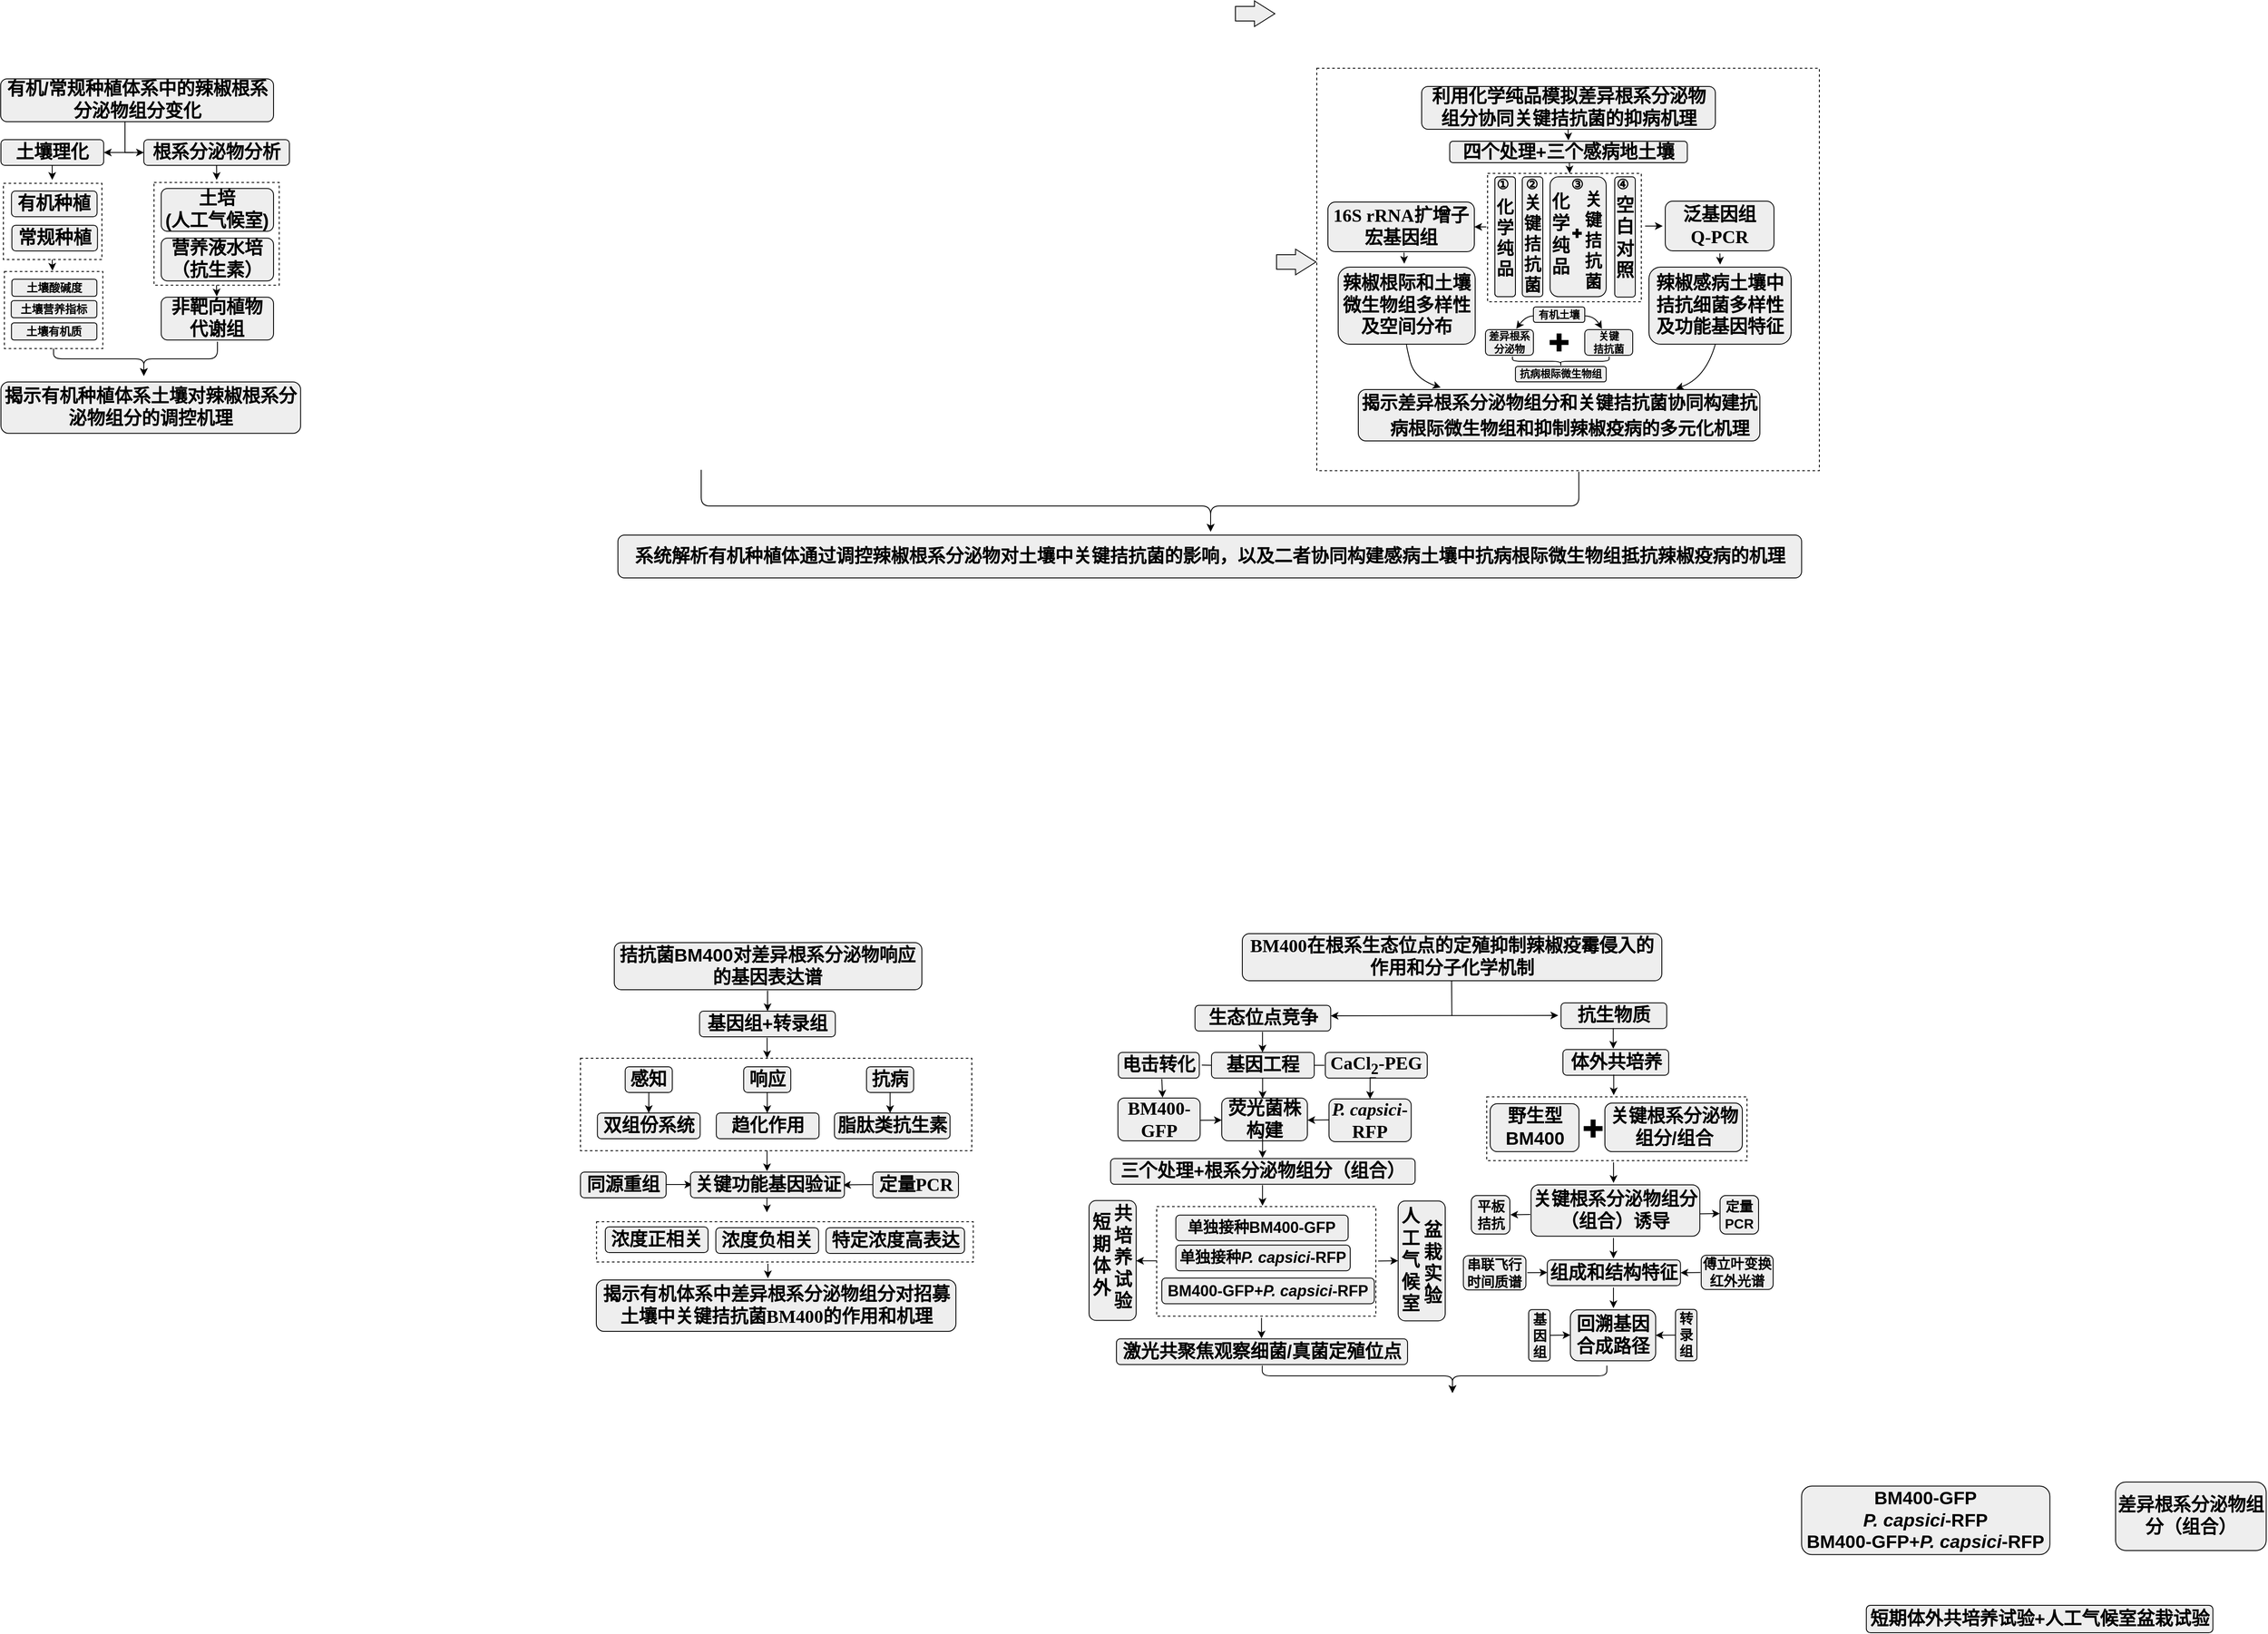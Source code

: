 <mxfile version="14.4.4" type="github">
  <diagram id="QDtG73jCpwaWWLSm4ETX" name="第 1 页">
    <mxGraphModel dx="4979" dy="1805" grid="1" gridSize="10" guides="1" tooltips="1" connect="1" arrows="1" fold="1" page="1" pageScale="1" pageWidth="827" pageHeight="1169" math="0" shadow="0">
      <root>
        <mxCell id="0" />
        <mxCell id="1" parent="0" />
        <mxCell id="o6z0fi3anvcR_nz3UvYC-143" value="" style="rounded=0;whiteSpace=wrap;html=1;fontFamily=Helvetica;fontSize=21;fontColor=#000000;dashed=1;" vertex="1" parent="1">
          <mxGeometry x="-681.25" y="1636" width="440" height="47" as="geometry" />
        </mxCell>
        <mxCell id="o6z0fi3anvcR_nz3UvYC-121" value="" style="rounded=0;whiteSpace=wrap;html=1;fontFamily=Helvetica;fontSize=21;fontColor=#000000;dashed=1;" vertex="1" parent="1">
          <mxGeometry x="358.5" y="1490.13" width="304" height="74.5" as="geometry" />
        </mxCell>
        <mxCell id="o6z0fi3anvcR_nz3UvYC-103" value="" style="rounded=1;whiteSpace=wrap;html=1;fillColor=#eeeeee;spacing=2;fontFamily=Helvetica;fontStyle=1;" vertex="1" parent="1">
          <mxGeometry x="255" y="1611.75" width="55" height="140" as="geometry" />
        </mxCell>
        <mxCell id="o6z0fi3anvcR_nz3UvYC-98" value="" style="rounded=0;whiteSpace=wrap;html=1;fontFamily=Helvetica;fontSize=21;fontColor=#000000;dashed=1;" vertex="1" parent="1">
          <mxGeometry x="-27" y="1618.25" width="256" height="128" as="geometry" />
        </mxCell>
        <mxCell id="WCuqPz3NQp58f8Igei0k-176" value="" style="rounded=0;whiteSpace=wrap;html=1;fontFamily=Helvetica;fontSize=16;fontColor=#000000;dashed=1;" parent="1" vertex="1">
          <mxGeometry x="160" y="288.75" width="587" height="470" as="geometry" />
        </mxCell>
        <mxCell id="WCuqPz3NQp58f8Igei0k-73" value="" style="rounded=0;whiteSpace=wrap;html=1;fontFamily=Helvetica;fontSize=21;fontColor=#000000;dashed=1;" parent="1" vertex="1">
          <mxGeometry x="-700" y="1445" width="457" height="108" as="geometry" />
        </mxCell>
        <mxCell id="WCuqPz3NQp58f8Igei0k-45" value="" style="rounded=0;whiteSpace=wrap;html=1;fontFamily=Helvetica;fontSize=16;fontColor=#000000;dashed=1;" parent="1" vertex="1">
          <mxGeometry x="-1198.12" y="422.12" width="146.24" height="120" as="geometry" />
        </mxCell>
        <mxCell id="WCuqPz3NQp58f8Igei0k-11" value="&lt;p style=&quot;margin-top: 0pt ; margin-bottom: 0pt ; margin-left: 0in ; direction: ltr ; unicode-bidi: embed ; word-break: normal&quot;&gt;&lt;span style=&quot;font-size: 16pt;&quot;&gt;土培&lt;/span&gt;&lt;/p&gt;&lt;span style=&quot;font-size: 21.333px;&quot;&gt;(人工气候室&lt;/span&gt;&lt;span style=&quot;font-size: 21.333px;&quot;&gt;)&lt;/span&gt;&lt;span style=&quot;font-size: 21.333px;&quot;&gt;&lt;br&gt;&lt;/span&gt;" style="whiteSpace=wrap;html=1;rounded=1;fillColor=#eeeeee;fontFamily=Helvetica;fontStyle=1;" parent="1" vertex="1">
          <mxGeometry x="-1189.75" y="429.12" width="131.25" height="50" as="geometry" />
        </mxCell>
        <mxCell id="WCuqPz3NQp58f8Igei0k-33" value="" style="rounded=0;whiteSpace=wrap;html=1;fontFamily=Helvetica;fontSize=16;fontColor=#000000;dashed=1;" parent="1" vertex="1">
          <mxGeometry x="-1372.87" y="526.12" width="115" height="90" as="geometry" />
        </mxCell>
        <mxCell id="WCuqPz3NQp58f8Igei0k-28" value="" style="rounded=0;whiteSpace=wrap;html=1;fontFamily=Helvetica;fontSize=16;fontColor=#000000;dashed=1;" parent="1" vertex="1">
          <mxGeometry x="-1374" y="423.12" width="115" height="89" as="geometry" />
        </mxCell>
        <mxCell id="WCuqPz3NQp58f8Igei0k-4" value="" style="curved=1;endArrow=classic;html=1;fillColor=#eeeeee;fontFamily=Helvetica;fontStyle=1;exitX=1.013;exitY=0.449;exitDx=0;exitDy=0;exitPerimeter=0;" parent="1" edge="1">
          <mxGeometry width="50" height="50" relative="1" as="geometry">
            <mxPoint x="473" y="578.002" as="sourcePoint" />
            <mxPoint x="493" y="593" as="targetPoint" />
            <Array as="points">
              <mxPoint x="484" y="578" />
            </Array>
          </mxGeometry>
        </mxCell>
        <mxCell id="WCuqPz3NQp58f8Igei0k-26" value="" style="edgeStyle=orthogonalEdgeStyle;rounded=0;orthogonalLoop=1;jettySize=auto;html=1;fontFamily=Helvetica;fontSize=16;fontColor=#000000;exitX=0.506;exitY=1.003;exitDx=0;exitDy=0;exitPerimeter=0;entryX=0;entryY=0.5;entryDx=0;entryDy=0;" parent="1" target="WCuqPz3NQp58f8Igei0k-10" edge="1">
          <mxGeometry relative="1" as="geometry">
            <mxPoint x="-1232.19" y="342.21" as="sourcePoint" />
            <mxPoint x="-1208" y="387.12" as="targetPoint" />
            <Array as="points">
              <mxPoint x="-1225" y="342.12" />
              <mxPoint x="-1225" y="332.12" />
              <mxPoint x="-1232" y="332.12" />
              <mxPoint x="-1232" y="387.12" />
            </Array>
          </mxGeometry>
        </mxCell>
        <mxCell id="WCuqPz3NQp58f8Igei0k-5" value="&lt;p style=&quot;margin-top: 0pt ; margin-bottom: 0pt ; margin-left: 0in ; direction: ltr ; unicode-bidi: embed ; word-break: normal&quot;&gt;&lt;span style=&quot;font-size: 16pt&quot;&gt;有机/常规种植&lt;/span&gt;&lt;span style=&quot;font-size: 16pt&quot;&gt;体系中&lt;/span&gt;&lt;span style=&quot;font-size: 16pt&quot;&gt;的&lt;/span&gt;&lt;span style=&quot;font-size: 16pt&quot;&gt;辣椒&lt;/span&gt;&lt;span style=&quot;font-size: 16pt&quot;&gt;根系分泌物组分&lt;/span&gt;&lt;span style=&quot;font-size: 16pt&quot;&gt;变化&lt;/span&gt;&lt;/p&gt;" style="rounded=1;whiteSpace=wrap;html=1;fillColor=#eeeeee;spacing=2;fontFamily=Helvetica;fontStyle=1;" parent="1" vertex="1">
          <mxGeometry x="-1377.24" y="301.12" width="318.74" height="50" as="geometry" />
        </mxCell>
        <mxCell id="WCuqPz3NQp58f8Igei0k-6" value="&lt;p style=&quot;margin-top: 0pt ; margin-bottom: 0pt ; margin-left: 0in ; direction: ltr ; unicode-bidi: embed ; word-break: normal&quot;&gt;&lt;span style=&quot;font-size: 16pt;&quot;&gt;土壤理化&lt;/span&gt;&lt;/p&gt;" style="whiteSpace=wrap;html=1;rounded=1;fillColor=#eeeeee;fontFamily=Helvetica;fontStyle=1;" parent="1" vertex="1">
          <mxGeometry x="-1376.87" y="372.12" width="120" height="30" as="geometry" />
        </mxCell>
        <mxCell id="WCuqPz3NQp58f8Igei0k-8" value="&lt;p style=&quot;margin-top: 0pt ; margin-bottom: 0pt ; margin-left: 0in ; direction: ltr ; unicode-bidi: embed ; word-break: normal&quot;&gt;&lt;font style=&quot;font-size: 21.333px&quot;&gt;有机种植&lt;/font&gt;&lt;/p&gt;" style="whiteSpace=wrap;html=1;rounded=1;fillColor=#eeeeee;fontFamily=Helvetica;fontStyle=1;fontSize=11;" parent="1" vertex="1">
          <mxGeometry x="-1364.62" y="432.12" width="100" height="30" as="geometry" />
        </mxCell>
        <mxCell id="WCuqPz3NQp58f8Igei0k-9" value="&lt;p style=&quot;margin-top: 0pt ; margin-bottom: 0pt ; margin-left: 0in ; direction: ltr ; unicode-bidi: embed ; word-break: normal&quot;&gt;&lt;font style=&quot;font-size: 21.333px&quot;&gt;常规种植&lt;/font&gt;&lt;/p&gt;" style="whiteSpace=wrap;html=1;rounded=1;fillColor=#eeeeee;fontFamily=Helvetica;fontStyle=1;fontSize=11;" parent="1" vertex="1">
          <mxGeometry x="-1364.12" y="472.12" width="100" height="30" as="geometry" />
        </mxCell>
        <mxCell id="WCuqPz3NQp58f8Igei0k-10" value="&lt;p style=&quot;margin-top: 0pt ; margin-bottom: 0pt ; margin-left: 0in ; direction: ltr ; unicode-bidi: embed ; word-break: normal&quot;&gt;&lt;span style=&quot;font-size: 16pt&quot;&gt;根系分泌物分析&lt;/span&gt;&lt;/p&gt;" style="whiteSpace=wrap;html=1;rounded=1;fillColor=#eeeeee;fontFamily=Helvetica;fontStyle=1;" parent="1" vertex="1">
          <mxGeometry x="-1210" y="372.12" width="170" height="30" as="geometry" />
        </mxCell>
        <mxCell id="WCuqPz3NQp58f8Igei0k-12" value="&lt;p style=&quot;margin-top: 0pt ; margin-bottom: 0pt ; margin-left: 0in ; direction: ltr ; unicode-bidi: embed ; word-break: normal&quot;&gt;&lt;span style=&quot;font-size: 16pt&quot;&gt;营养液水培&lt;/span&gt;&lt;/p&gt;&lt;p style=&quot;margin-top: 0pt ; margin-bottom: 0pt ; margin-left: 0in ; direction: ltr ; unicode-bidi: embed ; word-break: normal&quot;&gt;&lt;span style=&quot;font-size: 16pt&quot;&gt;（抗生素）&lt;/span&gt;&lt;/p&gt;" style="whiteSpace=wrap;html=1;rounded=1;fillColor=#eeeeee;fontFamily=Helvetica;fontStyle=1;" parent="1" vertex="1">
          <mxGeometry x="-1189.75" y="487.12" width="131.25" height="50" as="geometry" />
        </mxCell>
        <mxCell id="WCuqPz3NQp58f8Igei0k-13" value="&lt;p style=&quot;margin-top: 0pt ; margin-bottom: 0pt ; margin-left: 0in ; direction: ltr ; unicode-bidi: embed ; word-break: normal&quot;&gt;&lt;span style=&quot;font-size: 16pt&quot;&gt;非靶向&lt;/span&gt;&lt;span style=&quot;font-size: 16pt&quot;&gt;植物&lt;/span&gt;&lt;/p&gt;&lt;p style=&quot;margin-top: 0pt ; margin-bottom: 0pt ; margin-left: 0in ; direction: ltr ; unicode-bidi: embed ; word-break: normal&quot;&gt;&lt;span style=&quot;font-size: 16pt&quot;&gt;代谢组&lt;/span&gt;&lt;/p&gt;" style="whiteSpace=wrap;html=1;rounded=1;fillColor=#eeeeee;fontFamily=Helvetica;fontStyle=1;" parent="1" vertex="1">
          <mxGeometry x="-1189.75" y="556.12" width="131.25" height="50" as="geometry" />
        </mxCell>
        <mxCell id="WCuqPz3NQp58f8Igei0k-14" value="&lt;p style=&quot;margin-top: 0pt ; margin-bottom: 0pt ; margin-left: 0in ; direction: ltr ; unicode-bidi: embed ; word-break: normal&quot;&gt;&lt;span style=&quot;font-size: 16pt&quot;&gt;揭示有机种植体系土壤对辣椒根系分泌物组分的调控机理&lt;/span&gt;&lt;/p&gt;" style="whiteSpace=wrap;html=1;rounded=1;fillColor=#eeeeee;fontFamily=Helvetica;fontStyle=1;" parent="1" vertex="1">
          <mxGeometry x="-1376.87" y="655.12" width="350" height="60" as="geometry" />
        </mxCell>
        <mxCell id="WCuqPz3NQp58f8Igei0k-15" value="&lt;p style=&quot;margin-top: 0pt ; margin-bottom: 0pt ; margin-left: 0in ; direction: ltr ; unicode-bidi: embed ; word-break: normal&quot;&gt;&lt;span style=&quot;font-size: 13px; text-align: left;&quot;&gt;土壤酸碱度&lt;/span&gt;&lt;br&gt;&lt;/p&gt;" style="whiteSpace=wrap;html=1;rounded=1;fillColor=#eeeeee;fontFamily=Helvetica;fontStyle=1;" parent="1" vertex="1">
          <mxGeometry x="-1364.12" y="535.12" width="99.25" height="20" as="geometry" />
        </mxCell>
        <mxCell id="WCuqPz3NQp58f8Igei0k-16" value="&lt;span style=&quot;font-size: 13px; text-align: left;&quot;&gt;土壤营养指标&lt;/span&gt;" style="whiteSpace=wrap;html=1;rounded=1;fillColor=#eeeeee;fontFamily=Helvetica;fontStyle=1;" parent="1" vertex="1">
          <mxGeometry x="-1364.87" y="560.12" width="100" height="20" as="geometry" />
        </mxCell>
        <mxCell id="WCuqPz3NQp58f8Igei0k-17" value="&lt;span style=&quot;font-size: 13px; text-align: left;&quot;&gt;土壤有机质&lt;/span&gt;" style="whiteSpace=wrap;html=1;rounded=1;fillColor=#eeeeee;fontFamily=Helvetica;fontStyle=1;" parent="1" vertex="1">
          <mxGeometry x="-1364.62" y="586.12" width="99.75" height="20" as="geometry" />
        </mxCell>
        <mxCell id="WCuqPz3NQp58f8Igei0k-27" value="" style="endArrow=classic;html=1;fontFamily=Helvetica;fontSize=16;fontColor=#000000;entryX=1.018;entryY=0.566;entryDx=0;entryDy=0;entryPerimeter=0;" parent="1" edge="1">
          <mxGeometry width="50" height="50" relative="1" as="geometry">
            <mxPoint x="-1222" y="387.12" as="sourcePoint" />
            <mxPoint x="-1256.71" y="387.1" as="targetPoint" />
            <Array as="points">
              <mxPoint x="-1242" y="387.12" />
            </Array>
          </mxGeometry>
        </mxCell>
        <mxCell id="WCuqPz3NQp58f8Igei0k-51" value="" style="endArrow=classic;html=1;fontFamily=Helvetica;fontSize=16;fontColor=#000000;exitX=0.5;exitY=1;exitDx=0;exitDy=0;" parent="1" edge="1">
          <mxGeometry width="50" height="50" relative="1" as="geometry">
            <mxPoint x="-1317.06" y="402.12" as="sourcePoint" />
            <mxPoint x="-1317" y="419.12" as="targetPoint" />
          </mxGeometry>
        </mxCell>
        <mxCell id="WCuqPz3NQp58f8Igei0k-52" value="" style="endArrow=classic;html=1;fontFamily=Helvetica;fontSize=16;fontColor=#000000;exitX=0.5;exitY=1;exitDx=0;exitDy=0;entryX=0.5;entryY=0;entryDx=0;entryDy=0;" parent="1" edge="1">
          <mxGeometry width="50" height="50" relative="1" as="geometry">
            <mxPoint x="-1317.06" y="512.12" as="sourcePoint" />
            <mxPoint x="-1316.69" y="525.12" as="targetPoint" />
          </mxGeometry>
        </mxCell>
        <mxCell id="WCuqPz3NQp58f8Igei0k-53" value="" style="endArrow=classic;html=1;fontFamily=Helvetica;fontSize=16;fontColor=#000000;exitX=0.5;exitY=1;exitDx=0;exitDy=0;entryX=0.5;entryY=0;entryDx=0;entryDy=0;" parent="1" edge="1">
          <mxGeometry width="50" height="50" relative="1" as="geometry">
            <mxPoint x="-1125.18" y="542.12" as="sourcePoint" />
            <mxPoint x="-1124.81" y="555.12" as="targetPoint" />
          </mxGeometry>
        </mxCell>
        <mxCell id="WCuqPz3NQp58f8Igei0k-57" value="" style="edgeStyle=segmentEdgeStyle;endArrow=classic;html=1;fontFamily=Helvetica;fontSize=11;fontColor=#000000;" parent="1" edge="1">
          <mxGeometry width="50" height="50" relative="1" as="geometry">
            <mxPoint x="-1124" y="608.12" as="sourcePoint" />
            <mxPoint x="-1210" y="648.12" as="targetPoint" />
            <Array as="points">
              <mxPoint x="-1124" y="628.12" />
              <mxPoint x="-1210" y="628.12" />
            </Array>
          </mxGeometry>
        </mxCell>
        <mxCell id="WCuqPz3NQp58f8Igei0k-58" value="&lt;span style=&quot;font-size: 21.333px&quot;&gt;拮抗菌BM400对&lt;/span&gt;&lt;span style=&quot;font-size: 16pt&quot;&gt;差异根系分泌物响应的&lt;/span&gt;&lt;span style=&quot;font-size: 16pt&quot;&gt;基因表达谱&lt;/span&gt;&lt;span style=&quot;font-size: 21.333px&quot;&gt;&lt;br&gt;&lt;/span&gt;" style="rounded=1;whiteSpace=wrap;html=1;fillColor=#eeeeee;spacing=2;fontFamily=Helvetica;fontStyle=1;" parent="1" vertex="1">
          <mxGeometry x="-660.51" y="1310" width="359.25" height="55" as="geometry" />
        </mxCell>
        <mxCell id="WCuqPz3NQp58f8Igei0k-79" value="" style="endArrow=classic;html=1;fontFamily=Helvetica;fontSize=16;fontColor=#000000;entryX=1;entryY=0.5;entryDx=0;entryDy=0;" parent="1" edge="1">
          <mxGeometry width="50" height="50" relative="1" as="geometry">
            <mxPoint x="-358.5" y="1592.58" as="sourcePoint" />
            <mxPoint x="-393.21" y="1593.27" as="targetPoint" />
            <Array as="points">
              <mxPoint x="-378.5" y="1592.58" />
            </Array>
          </mxGeometry>
        </mxCell>
        <mxCell id="WCuqPz3NQp58f8Igei0k-88" value="&lt;p style=&quot;margin-top: 0pt ; margin-bottom: 0pt ; margin-left: 0in ; direction: ltr ; unicode-bidi: embed ; word-break: normal&quot;&gt;&lt;span style=&quot;font-size: 16pt&quot;&gt;揭示有机&lt;/span&gt;&lt;span style=&quot;font-size: 16pt&quot;&gt;体系中&lt;/span&gt;&lt;span style=&quot;font-size: 16pt&quot;&gt;差异根系分泌物组分对招募土壤中关键拮抗&lt;/span&gt;&lt;span style=&quot;font-size: 16pt&quot;&gt;菌&lt;/span&gt;&lt;span style=&quot;font-size: 16pt ; font-family: &amp;#34;等线 (正文)&amp;#34;&quot;&gt;BM400&lt;/span&gt;&lt;span style=&quot;font-size: 16pt&quot;&gt;的作用和机理&lt;/span&gt;&lt;/p&gt;" style="whiteSpace=wrap;html=1;rounded=1;fillColor=#eeeeee;fontFamily=Helvetica;fontStyle=1;" parent="1" vertex="1">
          <mxGeometry x="-681.5" y="1704" width="420" height="60" as="geometry" />
        </mxCell>
        <mxCell id="WCuqPz3NQp58f8Igei0k-89" value="&lt;p style=&quot;margin-top: 0pt ; margin-bottom: 0pt ; margin-left: 0in ; direction: ltr ; unicode-bidi: embed ; word-break: normal&quot;&gt;&lt;span style=&quot;font-size: 16pt&quot;&gt;利用&lt;/span&gt;&lt;span style=&quot;font-size: 16pt&quot;&gt;化学&lt;/span&gt;&lt;span style=&quot;font-size: 16pt&quot;&gt;纯品&lt;/span&gt;&lt;span style=&quot;font-size: 16pt&quot;&gt;模拟&lt;/span&gt;&lt;span style=&quot;font-size: 16pt&quot;&gt;差异&lt;/span&gt;&lt;span style=&quot;font-size: 16pt&quot;&gt;根系分泌物组分&lt;/span&gt;&lt;span style=&quot;font-size: 16pt&quot;&gt;协同&lt;/span&gt;&lt;span style=&quot;font-size: 16pt&quot;&gt;关键拮抗菌&lt;/span&gt;&lt;span style=&quot;font-size: 16pt&quot;&gt;的抑病机理&lt;/span&gt;&lt;/p&gt;" style="rounded=1;whiteSpace=wrap;html=1;fillColor=#eeeeee;spacing=2;fontFamily=Helvetica;fontStyle=1;" parent="1" vertex="1">
          <mxGeometry x="282.5" y="310" width="343" height="50" as="geometry" />
        </mxCell>
        <mxCell id="WCuqPz3NQp58f8Igei0k-91" value="&lt;p style=&quot;margin-top: 0pt ; margin-bottom: 0pt ; margin-left: 0in ; direction: ltr ; unicode-bidi: embed ; word-break: normal&quot;&gt;&lt;span style=&quot;font-size: 16pt&quot;&gt;四个处理+三个感病地土壤&lt;/span&gt;&lt;/p&gt;" style="rounded=1;whiteSpace=wrap;html=1;fillColor=#eeeeee;spacing=2;fontFamily=Helvetica;fontStyle=1;" parent="1" vertex="1">
          <mxGeometry x="315.25" y="374" width="277.5" height="25" as="geometry" />
        </mxCell>
        <mxCell id="WCuqPz3NQp58f8Igei0k-119" value="" style="group" parent="1" vertex="1" connectable="0">
          <mxGeometry x="368" y="407.5" width="180" height="150" as="geometry" />
        </mxCell>
        <mxCell id="WCuqPz3NQp58f8Igei0k-137" value="" style="rounded=0;whiteSpace=wrap;html=1;fontFamily=Helvetica;fontSize=21;fontColor=#000000;dashed=1;" parent="WCuqPz3NQp58f8Igei0k-119" vertex="1">
          <mxGeometry x="-8.5" y="4" width="179.5" height="150" as="geometry" />
        </mxCell>
        <mxCell id="WCuqPz3NQp58f8Igei0k-116" value="" style="rounded=1;whiteSpace=wrap;html=1;fontFamily=Helvetica;fontSize=16;fontColor=#000000;align=center;fillColor=#EEEEEE;" parent="WCuqPz3NQp58f8Igei0k-119" vertex="1">
          <mxGeometry x="64.5" y="8" width="65.5" height="140" as="geometry" />
        </mxCell>
        <mxCell id="WCuqPz3NQp58f8Igei0k-96" value="空白对照" style="rounded=1;whiteSpace=wrap;fillColor=#eeeeee;spacing=2;fontFamily=Helvetica;fontStyle=1;fontSize=21;" parent="WCuqPz3NQp58f8Igei0k-119" vertex="1">
          <mxGeometry x="140" y="8" width="24" height="140.5" as="geometry" />
        </mxCell>
        <mxCell id="WCuqPz3NQp58f8Igei0k-98" value="关键拮抗菌" style="rounded=1;whiteSpace=wrap;fillColor=#eeeeee;spacing=2;fontFamily=Helvetica;fontStyle=1;html=1;fontSize=20;verticalAlign=bottom;" parent="WCuqPz3NQp58f8Igei0k-119" vertex="1">
          <mxGeometry x="32" y="8" width="24" height="140" as="geometry" />
        </mxCell>
        <mxCell id="WCuqPz3NQp58f8Igei0k-99" value="化学纯品" style="rounded=1;whiteSpace=wrap;fillColor=#eeeeee;spacing=2;fontFamily=Helvetica;fontStyle=1;horizontal=1;html=1;fontSize=21;align=center;" parent="WCuqPz3NQp58f8Igei0k-119" vertex="1">
          <mxGeometry y="8" width="24" height="140" as="geometry" />
        </mxCell>
        <mxCell id="WCuqPz3NQp58f8Igei0k-104" value="化学纯品" style="rounded=1;whiteSpace=wrap;spacing=2;fontFamily=Helvetica;fontStyle=1;horizontal=1;html=1;fontSize=21;fillColor=none;strokeColor=none;" parent="WCuqPz3NQp58f8Igei0k-119" vertex="1">
          <mxGeometry x="64.5" y="9" width="24" height="130" as="geometry" />
        </mxCell>
        <mxCell id="WCuqPz3NQp58f8Igei0k-108" value="&lt;span style=&quot;font-size: 16px; color: black; font-weight: bold;&quot;&gt;②&lt;/span&gt;" style="text;whiteSpace=wrap;html=1;fontSize=16;fontFamily=Helvetica;fontColor=#000000;" parent="WCuqPz3NQp58f8Igei0k-119" vertex="1">
          <mxGeometry x="34" width="40" height="40" as="geometry" />
        </mxCell>
        <mxCell id="WCuqPz3NQp58f8Igei0k-109" value="化学纯品" style="rounded=1;whiteSpace=wrap;fillColor=#eeeeee;spacing=2;fontFamily=Helvetica;fontStyle=1;horizontal=1;html=1;fontSize=20;align=center;" parent="WCuqPz3NQp58f8Igei0k-119" vertex="1">
          <mxGeometry y="8" width="24" height="140" as="geometry" />
        </mxCell>
        <mxCell id="WCuqPz3NQp58f8Igei0k-111" value="关键拮抗菌" style="rounded=1;whiteSpace=wrap;spacing=2;fontFamily=Helvetica;fontStyle=1;html=1;fontSize=20;fillColor=none;verticalAlign=bottom;strokeColor=none;" parent="WCuqPz3NQp58f8Igei0k-119" vertex="1">
          <mxGeometry x="103" y="14" width="24" height="130" as="geometry" />
        </mxCell>
        <mxCell id="WCuqPz3NQp58f8Igei0k-112" value="&lt;p style=&quot;margin-top: 0pt; margin-bottom: 0pt; margin-left: 0in; text-align: left; direction: ltr; unicode-bidi: embed; word-break: normal; font-size: 16px;&quot;&gt;&lt;span style=&quot;font-size: 16px; color: black; font-weight: bold;&quot;&gt;①&lt;/span&gt;&lt;/p&gt;" style="text;whiteSpace=wrap;html=1;fontSize=16;fontFamily=Helvetica;fontColor=#000000;" parent="WCuqPz3NQp58f8Igei0k-119" vertex="1">
          <mxGeometry width="40" height="40" as="geometry" />
        </mxCell>
        <mxCell id="WCuqPz3NQp58f8Igei0k-113" value="" style="shape=cross;whiteSpace=wrap;html=1;fontFamily=Helvetica;fontSize=16;fontColor=#000000;align=center;fillColor=#000000;size=0.239;" parent="WCuqPz3NQp58f8Igei0k-119" vertex="1">
          <mxGeometry x="91" y="69" width="10" height="10" as="geometry" />
        </mxCell>
        <mxCell id="WCuqPz3NQp58f8Igei0k-117" value="&lt;p style=&quot;margin-top: 0pt ; margin-bottom: 0pt ; margin-left: 0in ; text-align: center ; direction: ltr ; unicode-bidi: embed ; word-break: normal&quot;&gt;&lt;span style=&quot;color: black ; font-weight: bold&quot;&gt;&lt;font style=&quot;font-size: 16px&quot;&gt;③&lt;/font&gt;&lt;/span&gt;&lt;/p&gt;" style="text;whiteSpace=wrap;html=1;fontSize=16;fontFamily=Helvetica;fontColor=#000000;rotation=0;" parent="WCuqPz3NQp58f8Igei0k-119" vertex="1">
          <mxGeometry x="87" width="40" height="40" as="geometry" />
        </mxCell>
        <mxCell id="WCuqPz3NQp58f8Igei0k-118" value="&lt;span style=&quot;color: black ; font-weight: bold&quot;&gt;&lt;font style=&quot;font-size: 16px&quot;&gt;④&lt;/font&gt;&lt;/span&gt;" style="text;whiteSpace=wrap;html=1;fontSize=16;fontFamily=Helvetica;fontColor=#000000;" parent="WCuqPz3NQp58f8Igei0k-119" vertex="1">
          <mxGeometry x="140" width="40" height="40" as="geometry" />
        </mxCell>
        <mxCell id="WCuqPz3NQp58f8Igei0k-141" value="" style="endArrow=classic;html=1;fontFamily=Helvetica;fontSize=16;fontColor=#000000;exitX=0.5;exitY=1;exitDx=0;exitDy=0;entryX=0.5;entryY=0;entryDx=0;entryDy=0;" parent="WCuqPz3NQp58f8Igei0k-119" edge="1">
          <mxGeometry width="50" height="50" relative="1" as="geometry">
            <mxPoint x="87.0" y="-9" as="sourcePoint" />
            <mxPoint x="87.37" y="4" as="targetPoint" />
          </mxGeometry>
        </mxCell>
        <mxCell id="WCuqPz3NQp58f8Igei0k-120" value="&lt;p style=&quot;margin-top: 0pt ; margin-bottom: 0pt ; margin-left: 0in ; direction: ltr ; unicode-bidi: embed ; word-break: normal&quot;&gt;&lt;span style=&quot;font-size: 16pt ; font-family: &amp;#34;等线 (正文)&amp;#34;&quot;&gt;16S&amp;nbsp;&lt;/span&gt;&lt;span style=&quot;font-size: 16pt ; font-family: &amp;#34;等线 (正文)&amp;#34;&quot;&gt;rRNA&lt;/span&gt;&lt;span style=&quot;font-size: 16pt&quot;&gt;扩增子&lt;/span&gt;&lt;/p&gt;&lt;p style=&quot;margin-top: 0pt ; margin-bottom: 0pt ; margin-left: 0in ; direction: ltr ; unicode-bidi: embed ; word-break: normal&quot;&gt;&lt;span style=&quot;font-size: 16pt&quot;&gt;宏基因组&lt;/span&gt;&lt;/p&gt;" style="rounded=1;whiteSpace=wrap;html=1;fillColor=#eeeeee;spacing=2;fontFamily=Helvetica;fontStyle=1;" parent="1" vertex="1">
          <mxGeometry x="173" y="445" width="171" height="58" as="geometry" />
        </mxCell>
        <mxCell id="WCuqPz3NQp58f8Igei0k-121" value="&lt;p style=&quot;margin-top: 0pt ; margin-bottom: 0pt ; margin-left: 0in ; direction: ltr ; unicode-bidi: embed ; word-break: normal&quot;&gt;&lt;span style=&quot;font-size: 16pt&quot;&gt;泛&lt;/span&gt;&lt;span style=&quot;font-size: 16pt&quot;&gt;基因组&lt;/span&gt;&lt;/p&gt;&lt;p style=&quot;margin-top: 0pt ; margin-bottom: 0pt ; margin-left: 0in ; direction: ltr ; unicode-bidi: embed ; word-break: normal&quot;&gt;&lt;span style=&quot;font-size: 16pt ; font-family: &amp;#34;等线 (正文)&amp;#34;&quot;&gt;Q-PCR&lt;/span&gt;&lt;/p&gt;" style="rounded=1;whiteSpace=wrap;html=1;fillColor=#eeeeee;spacing=2;fontFamily=Helvetica;fontStyle=1;" parent="1" vertex="1">
          <mxGeometry x="567" y="444" width="127" height="58" as="geometry" />
        </mxCell>
        <mxCell id="WCuqPz3NQp58f8Igei0k-122" value="&lt;p style=&quot;margin-top: 0pt ; margin-bottom: 0pt ; margin-left: 0in ; direction: ltr ; unicode-bidi: embed ; word-break: normal&quot;&gt;&lt;span style=&quot;font-size: 16pt&quot;&gt;辣椒根际和土壤微生物组多样性及空间&lt;/span&gt;&lt;span style=&quot;font-size: 16pt&quot;&gt;分布&lt;/span&gt;&lt;/p&gt;" style="rounded=1;whiteSpace=wrap;html=1;fillColor=#eeeeee;spacing=2;fontFamily=Helvetica;fontStyle=1;" parent="1" vertex="1">
          <mxGeometry x="185" y="521" width="160" height="90" as="geometry" />
        </mxCell>
        <mxCell id="WCuqPz3NQp58f8Igei0k-123" value="&lt;p style=&quot;margin-top: 0pt ; margin-bottom: 0pt ; margin-left: 0in ; direction: ltr ; unicode-bidi: embed ; word-break: normal&quot;&gt;&lt;span style=&quot;font-size: 16pt&quot;&gt;辣椒感病土壤中拮抗细菌多样性及功能基因特征&lt;/span&gt;&lt;/p&gt;" style="rounded=1;whiteSpace=wrap;html=1;fillColor=#eeeeee;spacing=2;fontFamily=Helvetica;fontStyle=1;" parent="1" vertex="1">
          <mxGeometry x="548" y="521" width="166" height="90" as="geometry" />
        </mxCell>
        <mxCell id="WCuqPz3NQp58f8Igei0k-125" value="&lt;p style=&quot;margin-top: 0pt ; margin-bottom: 0pt ; margin-left: 0in ; direction: ltr ; unicode-bidi: embed ; word-break: normal ; font-size: 12px&quot;&gt;&lt;span style=&quot;font-size: 12px&quot;&gt;有机土壤&lt;/span&gt;&lt;/p&gt;" style="rounded=1;whiteSpace=wrap;html=1;fillColor=#eeeeee;spacing=2;fontFamily=Helvetica;fontStyle=1;fontSize=12;" parent="1" vertex="1">
          <mxGeometry x="413" y="567.5" width="60" height="18" as="geometry" />
        </mxCell>
        <mxCell id="WCuqPz3NQp58f8Igei0k-126" value="&lt;p style=&quot;margin-top: 0pt; margin-bottom: 0pt; margin-left: 0in; direction: ltr; unicode-bidi: embed; word-break: normal; font-size: 12px;&quot;&gt;&lt;span style=&quot;font-size: 12px;&quot;&gt;差异根系分泌物&lt;/span&gt;&lt;/p&gt;" style="rounded=1;whiteSpace=wrap;html=1;fillColor=#eeeeee;spacing=2;fontFamily=Helvetica;fontStyle=1;fontSize=12;" parent="1" vertex="1">
          <mxGeometry x="357" y="594" width="56" height="30" as="geometry" />
        </mxCell>
        <mxCell id="WCuqPz3NQp58f8Igei0k-127" value="&lt;p style=&quot;margin-top: 0pt ; margin-bottom: 0pt ; margin-left: 0in ; direction: ltr ; unicode-bidi: embed ; word-break: normal ; font-size: 12px&quot;&gt;&lt;span style=&quot;font-size: 12px&quot;&gt;关键&lt;/span&gt;&lt;/p&gt;&lt;p style=&quot;margin-top: 0pt ; margin-bottom: 0pt ; margin-left: 0in ; direction: ltr ; unicode-bidi: embed ; word-break: normal ; font-size: 12px&quot;&gt;&lt;span style=&quot;font-size: 12px&quot;&gt;拮抗菌&lt;/span&gt;&lt;/p&gt;" style="rounded=1;whiteSpace=wrap;html=1;fillColor=#eeeeee;spacing=2;fontFamily=Helvetica;fontStyle=1;fontSize=12;" parent="1" vertex="1">
          <mxGeometry x="473" y="594" width="56" height="30" as="geometry" />
        </mxCell>
        <mxCell id="WCuqPz3NQp58f8Igei0k-132" value="" style="shape=cross;whiteSpace=wrap;html=1;fontFamily=Helvetica;fontSize=16;fontColor=#000000;align=center;fillColor=#000000;size=0.239;" parent="1" vertex="1">
          <mxGeometry x="432.5" y="599" width="21" height="20" as="geometry" />
        </mxCell>
        <mxCell id="WCuqPz3NQp58f8Igei0k-139" value="" style="endArrow=classic;html=1;fontFamily=Helvetica;fontSize=16;fontColor=#000000;exitX=0.5;exitY=1;exitDx=0;exitDy=0;entryX=0.5;entryY=0;entryDx=0;entryDy=0;" parent="1" edge="1">
          <mxGeometry width="50" height="50" relative="1" as="geometry">
            <mxPoint x="261.81" y="504" as="sourcePoint" />
            <mxPoint x="262.18" y="517" as="targetPoint" />
          </mxGeometry>
        </mxCell>
        <mxCell id="WCuqPz3NQp58f8Igei0k-140" value="" style="endArrow=classic;html=1;fontFamily=Helvetica;fontSize=16;fontColor=#000000;exitX=0.5;exitY=1;exitDx=0;exitDy=0;entryX=0.5;entryY=0;entryDx=0;entryDy=0;" parent="1" edge="1">
          <mxGeometry width="50" height="50" relative="1" as="geometry">
            <mxPoint x="453.5" y="360" as="sourcePoint" />
            <mxPoint x="453.87" y="373" as="targetPoint" />
          </mxGeometry>
        </mxCell>
        <mxCell id="WCuqPz3NQp58f8Igei0k-142" value="" style="endArrow=classic;html=1;fontFamily=Helvetica;fontSize=16;fontColor=#000000;exitX=0.003;exitY=0.417;exitDx=0;exitDy=0;exitPerimeter=0;" parent="1" edge="1">
          <mxGeometry width="50" height="50" relative="1" as="geometry">
            <mxPoint x="358.039" y="474.05" as="sourcePoint" />
            <mxPoint x="344" y="474" as="targetPoint" />
            <Array as="points">
              <mxPoint x="344" y="474" />
            </Array>
          </mxGeometry>
        </mxCell>
        <mxCell id="WCuqPz3NQp58f8Igei0k-143" value="" style="endArrow=classic;html=1;fontFamily=Helvetica;fontSize=16;fontColor=#000000;exitX=0.997;exitY=0.41;exitDx=0;exitDy=0;exitPerimeter=0;" parent="1" edge="1">
          <mxGeometry width="50" height="50" relative="1" as="geometry">
            <mxPoint x="543.462" y="473.0" as="sourcePoint" />
            <mxPoint x="564" y="473" as="targetPoint" />
            <Array as="points" />
          </mxGeometry>
        </mxCell>
        <mxCell id="WCuqPz3NQp58f8Igei0k-147" value="" style="endArrow=classic;html=1;fontFamily=Helvetica;fontSize=16;fontColor=#000000;exitX=0.5;exitY=1;exitDx=0;exitDy=0;entryX=0.5;entryY=0;entryDx=0;entryDy=0;" parent="1" edge="1">
          <mxGeometry width="50" height="50" relative="1" as="geometry">
            <mxPoint x="630.76" y="505" as="sourcePoint" />
            <mxPoint x="631.13" y="518" as="targetPoint" />
          </mxGeometry>
        </mxCell>
        <mxCell id="WCuqPz3NQp58f8Igei0k-148" value="" style="curved=1;endArrow=classic;html=1;fillColor=#eeeeee;fontFamily=Helvetica;fontStyle=1;" parent="1" edge="1">
          <mxGeometry width="50" height="50" relative="1" as="geometry">
            <mxPoint x="413" y="578" as="sourcePoint" />
            <mxPoint x="393" y="593" as="targetPoint" />
            <Array as="points">
              <mxPoint x="413" y="578" />
              <mxPoint x="404" y="578" />
            </Array>
          </mxGeometry>
        </mxCell>
        <mxCell id="WCuqPz3NQp58f8Igei0k-136" value="&lt;p style=&quot;margin-top: 0pt ; margin-bottom: 0pt ; margin-left: 0in ; direction: ltr ; unicode-bidi: embed ; word-break: normal ; font-size: 12px&quot;&gt;&lt;span style=&quot;font-size: 12px&quot;&gt;抗病根际微生物组&lt;/span&gt;&lt;/p&gt;" style="rounded=1;whiteSpace=wrap;html=1;fillColor=#eeeeee;spacing=2;fontFamily=Helvetica;fontStyle=1;fontSize=12;" parent="1" vertex="1">
          <mxGeometry x="392" y="637" width="106" height="18" as="geometry" />
        </mxCell>
        <mxCell id="WCuqPz3NQp58f8Igei0k-165" value="" style="shape=curlyBracket;whiteSpace=wrap;html=1;rounded=1;strokeColor=#000000;fillColor=#EEEEEE;fontFamily=Helvetica;fontSize=12;fontColor=#000000;align=center;rotation=-90;" parent="1" vertex="1">
          <mxGeometry x="439.5" y="574.5" width="11" height="113" as="geometry" />
        </mxCell>
        <mxCell id="WCuqPz3NQp58f8Igei0k-166" value="&lt;p class=&quot;MsoNormal&quot; style=&quot;margin-left: 18pt ; text-indent: -18pt ; line-height: 22pt ; font-size: 21px&quot;&gt;&lt;span&gt;揭示差异根系分泌物组分和关键拮抗菌协同构建&lt;/span&gt;&lt;span style=&quot;text-indent: -18pt&quot;&gt;抗病根际微生物组和抑制辣椒疫病的多元化机理&lt;/span&gt;&lt;/p&gt;&lt;p class=&quot;MsoNormal&quot; style=&quot;margin-left: 18pt ; text-indent: -18pt ; line-height: 22pt ; font-size: 21px&quot;&gt;&lt;span lang=&quot;EN-US&quot; style=&quot;font-size: 12.0pt&quot;&gt;&lt;/span&gt;&lt;/p&gt;" style="whiteSpace=wrap;html=1;rounded=1;fillColor=#eeeeee;fontFamily=Helvetica;fontStyle=1;" parent="1" vertex="1">
          <mxGeometry x="208.5" y="664" width="469" height="60" as="geometry" />
        </mxCell>
        <mxCell id="WCuqPz3NQp58f8Igei0k-167" value="" style="curved=1;endArrow=classic;html=1;fillColor=#eeeeee;fontFamily=Helvetica;fontStyle=1;entryX=0.205;entryY=-0.04;entryDx=0;entryDy=0;entryPerimeter=0;exitX=0.5;exitY=1;exitDx=0;exitDy=0;" parent="1" source="WCuqPz3NQp58f8Igei0k-122" target="WCuqPz3NQp58f8Igei0k-166" edge="1">
          <mxGeometry width="50" height="50" relative="1" as="geometry">
            <mxPoint x="302.5" y="637" as="sourcePoint" />
            <mxPoint x="282.5" y="652" as="targetPoint" />
            <Array as="points">
              <mxPoint x="264" y="611" />
              <mxPoint x="274" y="651" />
            </Array>
          </mxGeometry>
        </mxCell>
        <mxCell id="WCuqPz3NQp58f8Igei0k-168" value="" style="curved=1;endArrow=classic;html=1;fillColor=#eeeeee;fontFamily=Helvetica;fontStyle=1;entryX=0.791;entryY=-0.017;entryDx=0;entryDy=0;entryPerimeter=0;exitX=0.467;exitY=1;exitDx=0;exitDy=0;exitPerimeter=0;" parent="1" source="WCuqPz3NQp58f8Igei0k-123" target="WCuqPz3NQp58f8Igei0k-166" edge="1">
          <mxGeometry width="50" height="50" relative="1" as="geometry">
            <mxPoint x="626.5" y="611" as="sourcePoint" />
            <mxPoint x="666.145" y="661.6" as="targetPoint" />
            <Array as="points">
              <mxPoint x="625.5" y="611" />
              <mxPoint x="614" y="651" />
            </Array>
          </mxGeometry>
        </mxCell>
        <mxCell id="WCuqPz3NQp58f8Igei0k-169" value="&lt;p style=&quot;margin-top: 0pt ; margin-bottom: 0pt ; margin-left: 0in ; direction: ltr ; unicode-bidi: embed ; word-break: normal&quot;&gt;&lt;span style=&quot;font-size: 21.333px&quot;&gt;系统解析有机种植体通过调控辣椒根系分泌物对土壤中关键拮抗菌的影响，以及二者协同构建感病土壤中抗病根际微生物组抵抗辣椒疫病的机理&lt;/span&gt;&lt;/p&gt;" style="whiteSpace=wrap;html=1;rounded=1;fillColor=#eeeeee;fontFamily=Helvetica;fontStyle=1;" parent="1" vertex="1">
          <mxGeometry x="-656.25" y="834" width="1382.5" height="50" as="geometry" />
        </mxCell>
        <mxCell id="WCuqPz3NQp58f8Igei0k-170" value="" style="edgeStyle=segmentEdgeStyle;endArrow=classic;html=1;fontFamily=Helvetica;fontSize=11;fontColor=#000000;entryX=0.49;entryY=0;entryDx=0;entryDy=0;entryPerimeter=0;" parent="1" edge="1">
          <mxGeometry width="50" height="50" relative="1" as="geometry">
            <mxPoint x="-1315.417" y="616.12" as="sourcePoint" />
            <mxPoint x="-1210.0" y="648.12" as="targetPoint" />
            <Array as="points">
              <mxPoint x="-1315" y="628.12" />
              <mxPoint x="-1210" y="628.12" />
            </Array>
          </mxGeometry>
        </mxCell>
        <mxCell id="WCuqPz3NQp58f8Igei0k-171" value="" style="endArrow=classic;html=1;fontFamily=Helvetica;fontSize=16;fontColor=#000000;exitX=0.5;exitY=1;exitDx=0;exitDy=0;" parent="1" edge="1">
          <mxGeometry width="50" height="50" relative="1" as="geometry">
            <mxPoint x="-1125.0" y="402.12" as="sourcePoint" />
            <mxPoint x="-1124.94" y="419.12" as="targetPoint" />
          </mxGeometry>
        </mxCell>
        <mxCell id="WCuqPz3NQp58f8Igei0k-177" value="" style="html=1;shadow=0;dashed=0;align=center;verticalAlign=middle;shape=mxgraph.arrows2.arrow;dy=0.43;dx=23.81;notch=0;strokeColor=#000000;fillColor=#EEEEEE;fontFamily=Helvetica;fontSize=12;fontColor=#000000;" parent="1" vertex="1">
          <mxGeometry x="65" y="210" width="46" height="30" as="geometry" />
        </mxCell>
        <mxCell id="WCuqPz3NQp58f8Igei0k-179" value="" style="html=1;shadow=0;dashed=0;align=center;verticalAlign=middle;shape=mxgraph.arrows2.arrow;dy=0.43;dx=23.81;notch=0;strokeColor=#000000;fillColor=#EEEEEE;fontFamily=Helvetica;fontSize=12;fontColor=#000000;" parent="1" vertex="1">
          <mxGeometry x="113" y="500" width="46" height="30" as="geometry" />
        </mxCell>
        <mxCell id="WCuqPz3NQp58f8Igei0k-180" value="" style="edgeStyle=segmentEdgeStyle;endArrow=classic;html=1;fontFamily=Helvetica;fontSize=11;fontColor=#000000;" parent="1" edge="1">
          <mxGeometry width="50" height="50" relative="1" as="geometry">
            <mxPoint x="466.07" y="760" as="sourcePoint" />
            <mxPoint x="36" y="830" as="targetPoint" />
            <Array as="points">
              <mxPoint x="466" y="800" />
              <mxPoint x="36" y="800" />
            </Array>
          </mxGeometry>
        </mxCell>
        <mxCell id="WCuqPz3NQp58f8Igei0k-181" value="" style="edgeStyle=segmentEdgeStyle;endArrow=classic;html=1;fontFamily=Helvetica;fontSize=11;fontColor=#000000;" parent="1" edge="1">
          <mxGeometry width="50" height="50" relative="1" as="geometry">
            <mxPoint x="-558.997" y="757.75" as="sourcePoint" />
            <mxPoint x="36" y="830" as="targetPoint" />
            <Array as="points">
              <mxPoint x="-559" y="800" />
              <mxPoint x="36" y="800" />
            </Array>
          </mxGeometry>
        </mxCell>
        <mxCell id="o6z0fi3anvcR_nz3UvYC-2" value="&lt;p style=&quot;margin-top: 0pt ; margin-bottom: 0pt ; margin-left: 0in ; direction: ltr ; unicode-bidi: embed ; word-break: normal&quot;&gt;&lt;span style=&quot;font-size: 21.333px&quot;&gt;基因组+转录组&lt;/span&gt;&lt;br&gt;&lt;/p&gt;" style="rounded=1;whiteSpace=wrap;html=1;fillColor=#eeeeee;spacing=2;fontFamily=Helvetica;fontStyle=1;" vertex="1" parent="1">
          <mxGeometry x="-560.88" y="1390" width="158.5" height="30" as="geometry" />
        </mxCell>
        <mxCell id="o6z0fi3anvcR_nz3UvYC-6" value="&lt;p style=&quot;margin-top: 0pt ; margin-bottom: 0pt ; margin-left: 0in ; direction: ltr ; unicode-bidi: embed ; word-break: normal&quot;&gt;&lt;span style=&quot;font-family: &amp;#34;等线 (正文)&amp;#34; ; font-size: 21.333px&quot;&gt;定量PCR&lt;/span&gt;&lt;br&gt;&lt;/p&gt;" style="rounded=1;whiteSpace=wrap;html=1;fillColor=#eeeeee;spacing=2;fontFamily=Helvetica;fontStyle=1;" vertex="1" parent="1">
          <mxGeometry x="-358.5" y="1578" width="100" height="30" as="geometry" />
        </mxCell>
        <mxCell id="o6z0fi3anvcR_nz3UvYC-18" value="" style="edgeStyle=orthogonalEdgeStyle;rounded=0;orthogonalLoop=1;jettySize=auto;html=1;entryX=0.5;entryY=0;entryDx=0;entryDy=0;" edge="1" parent="1" source="o6z0fi3anvcR_nz3UvYC-7" target="o6z0fi3anvcR_nz3UvYC-11">
          <mxGeometry relative="1" as="geometry">
            <mxPoint x="-620.25" y="1515" as="targetPoint" />
          </mxGeometry>
        </mxCell>
        <mxCell id="o6z0fi3anvcR_nz3UvYC-7" value="&lt;p style=&quot;margin-top: 0pt ; margin-bottom: 0pt ; margin-left: 0in ; direction: ltr ; unicode-bidi: embed ; word-break: normal&quot;&gt;&lt;span style=&quot;font-size: 21.333px&quot;&gt;感知&lt;/span&gt;&lt;br&gt;&lt;/p&gt;" style="rounded=1;whiteSpace=wrap;html=1;fillColor=#eeeeee;spacing=2;fontFamily=Helvetica;fontStyle=1;" vertex="1" parent="1">
          <mxGeometry x="-647.75" y="1455" width="55" height="30" as="geometry" />
        </mxCell>
        <mxCell id="o6z0fi3anvcR_nz3UvYC-17" value="" style="edgeStyle=orthogonalEdgeStyle;rounded=0;orthogonalLoop=1;jettySize=auto;html=1;" edge="1" parent="1" source="o6z0fi3anvcR_nz3UvYC-8" target="o6z0fi3anvcR_nz3UvYC-12">
          <mxGeometry relative="1" as="geometry">
            <Array as="points">
              <mxPoint x="-481.38" y="1485" />
            </Array>
          </mxGeometry>
        </mxCell>
        <mxCell id="o6z0fi3anvcR_nz3UvYC-8" value="&lt;p style=&quot;margin-top: 0pt ; margin-bottom: 0pt ; margin-left: 0in ; direction: ltr ; unicode-bidi: embed ; word-break: normal&quot;&gt;&lt;span style=&quot;font-size: 21.333px&quot;&gt;响应&lt;/span&gt;&lt;br&gt;&lt;/p&gt;" style="rounded=1;whiteSpace=wrap;html=1;fillColor=#eeeeee;spacing=2;fontFamily=Helvetica;fontStyle=1;" vertex="1" parent="1">
          <mxGeometry x="-509.38" y="1455" width="55" height="30" as="geometry" />
        </mxCell>
        <mxCell id="o6z0fi3anvcR_nz3UvYC-16" value="" style="edgeStyle=orthogonalEdgeStyle;rounded=0;orthogonalLoop=1;jettySize=auto;html=1;" edge="1" parent="1" source="o6z0fi3anvcR_nz3UvYC-9" target="o6z0fi3anvcR_nz3UvYC-13">
          <mxGeometry relative="1" as="geometry">
            <Array as="points">
              <mxPoint x="-338.25" y="1509" />
            </Array>
          </mxGeometry>
        </mxCell>
        <mxCell id="o6z0fi3anvcR_nz3UvYC-9" value="&lt;p style=&quot;margin-top: 0pt ; margin-bottom: 0pt ; margin-left: 0in ; direction: ltr ; unicode-bidi: embed ; word-break: normal&quot;&gt;&lt;span style=&quot;font-size: 21.333px&quot;&gt;抗病&lt;/span&gt;&lt;br&gt;&lt;/p&gt;" style="rounded=1;whiteSpace=wrap;html=1;fillColor=#eeeeee;spacing=2;fontFamily=Helvetica;fontStyle=1;" vertex="1" parent="1">
          <mxGeometry x="-365.88" y="1455" width="55" height="30" as="geometry" />
        </mxCell>
        <mxCell id="o6z0fi3anvcR_nz3UvYC-11" value="&lt;p style=&quot;margin-top: 0pt ; margin-bottom: 0pt ; margin-left: 0in ; direction: ltr ; unicode-bidi: embed ; word-break: normal&quot;&gt;&lt;span style=&quot;font-size: 21.333px&quot;&gt;双组份系统&lt;/span&gt;&lt;br&gt;&lt;/p&gt;" style="rounded=1;whiteSpace=wrap;html=1;fillColor=#eeeeee;spacing=2;fontFamily=Helvetica;fontStyle=1;" vertex="1" parent="1">
          <mxGeometry x="-680.25" y="1509" width="120" height="30" as="geometry" />
        </mxCell>
        <mxCell id="o6z0fi3anvcR_nz3UvYC-12" value="&lt;p style=&quot;margin-top: 0pt ; margin-bottom: 0pt ; margin-left: 0in ; direction: ltr ; unicode-bidi: embed ; word-break: normal&quot;&gt;&lt;span style=&quot;font-size: 21.333px&quot;&gt;趋化作用&lt;/span&gt;&lt;br&gt;&lt;/p&gt;" style="rounded=1;whiteSpace=wrap;html=1;fillColor=#eeeeee;spacing=2;fontFamily=Helvetica;fontStyle=1;" vertex="1" parent="1">
          <mxGeometry x="-541.38" y="1509" width="120" height="30" as="geometry" />
        </mxCell>
        <mxCell id="o6z0fi3anvcR_nz3UvYC-13" value="&lt;p style=&quot;margin-top: 0pt ; margin-bottom: 0pt ; margin-left: 0in ; direction: ltr ; unicode-bidi: embed ; word-break: normal&quot;&gt;&lt;span style=&quot;font-size: 21.333px&quot;&gt;脂肽类抗生素&lt;/span&gt;&lt;/p&gt;" style="rounded=1;whiteSpace=wrap;html=1;fillColor=#eeeeee;spacing=2;fontFamily=Helvetica;fontStyle=1;" vertex="1" parent="1">
          <mxGeometry x="-403.38" y="1509" width="135" height="30" as="geometry" />
        </mxCell>
        <mxCell id="o6z0fi3anvcR_nz3UvYC-14" value="&lt;p style=&quot;margin-top: 0pt ; margin-bottom: 0pt ; margin-left: 0in ; direction: ltr ; unicode-bidi: embed ; word-break: normal&quot;&gt;&lt;span style=&quot;font-family: &amp;#34;等线 (正文)&amp;#34; ; font-size: 21.333px&quot;&gt;同源重组&lt;/span&gt;&lt;br&gt;&lt;/p&gt;" style="rounded=1;whiteSpace=wrap;html=1;fillColor=#eeeeee;spacing=2;fontFamily=Helvetica;fontStyle=1;" vertex="1" parent="1">
          <mxGeometry x="-700" y="1578" width="100" height="30" as="geometry" />
        </mxCell>
        <mxCell id="o6z0fi3anvcR_nz3UvYC-20" value="" style="edgeStyle=orthogonalEdgeStyle;rounded=0;orthogonalLoop=1;jettySize=auto;html=1;" edge="1" parent="1">
          <mxGeometry relative="1" as="geometry">
            <mxPoint x="-482.047" y="1421" as="sourcePoint" />
            <mxPoint x="-482.047" y="1445" as="targetPoint" />
            <Array as="points">
              <mxPoint x="-481.51" y="1421" />
            </Array>
          </mxGeometry>
        </mxCell>
        <mxCell id="o6z0fi3anvcR_nz3UvYC-22" value="" style="edgeStyle=orthogonalEdgeStyle;rounded=0;orthogonalLoop=1;jettySize=auto;html=1;" edge="1" parent="1">
          <mxGeometry relative="1" as="geometry">
            <mxPoint x="-481.497" y="1366" as="sourcePoint" />
            <mxPoint x="-481.497" y="1390" as="targetPoint" />
            <Array as="points">
              <mxPoint x="-480.96" y="1366" />
            </Array>
          </mxGeometry>
        </mxCell>
        <mxCell id="o6z0fi3anvcR_nz3UvYC-26" value="" style="endArrow=classic;html=1;" edge="1" parent="1">
          <mxGeometry width="50" height="50" relative="1" as="geometry">
            <mxPoint x="-599.5" y="1592.5" as="sourcePoint" />
            <mxPoint x="-569.5" y="1592.5" as="targetPoint" />
          </mxGeometry>
        </mxCell>
        <mxCell id="o6z0fi3anvcR_nz3UvYC-27" value="&lt;p style=&quot;margin-top: 0pt ; margin-bottom: 0pt ; margin-left: 0in ; direction: ltr ; unicode-bidi: embed ; word-break: normal&quot;&gt;&lt;span style=&quot;font-size: 21.333px&quot;&gt;关键功能基因验证&lt;/span&gt;&lt;br&gt;&lt;/p&gt;" style="rounded=1;whiteSpace=wrap;html=1;fillColor=#eeeeee;spacing=2;fontFamily=Helvetica;fontStyle=1;" vertex="1" parent="1">
          <mxGeometry x="-571.5" y="1578" width="179.75" height="30" as="geometry" />
        </mxCell>
        <mxCell id="o6z0fi3anvcR_nz3UvYC-28" value="&lt;p style=&quot;margin-top: 0pt ; margin-bottom: 0pt ; margin-left: 0in ; direction: ltr ; unicode-bidi: embed ; word-break: normal&quot;&gt;&lt;font face=&quot;等线 (正文)&quot;&gt;&lt;span style=&quot;font-size: 21.333px&quot;&gt;浓度正相关&lt;/span&gt;&lt;/font&gt;&lt;/p&gt;" style="rounded=1;whiteSpace=wrap;html=1;fillColor=#eeeeee;spacing=2;fontFamily=Helvetica;fontStyle=1;" vertex="1" parent="1">
          <mxGeometry x="-671" y="1642" width="120" height="30" as="geometry" />
        </mxCell>
        <mxCell id="o6z0fi3anvcR_nz3UvYC-29" value="&lt;p style=&quot;margin-top: 0pt ; margin-bottom: 0pt ; margin-left: 0in ; direction: ltr ; unicode-bidi: embed ; word-break: normal&quot;&gt;&lt;font face=&quot;等线 (正文)&quot;&gt;&lt;span style=&quot;font-size: 21.333px&quot;&gt;浓度负相关&lt;/span&gt;&lt;/font&gt;&lt;/p&gt;" style="rounded=1;whiteSpace=wrap;html=1;fillColor=#eeeeee;spacing=2;fontFamily=Helvetica;fontStyle=1;" vertex="1" parent="1">
          <mxGeometry x="-541.88" y="1643" width="120" height="30" as="geometry" />
        </mxCell>
        <mxCell id="o6z0fi3anvcR_nz3UvYC-30" value="&lt;p style=&quot;margin-top: 0pt ; margin-bottom: 0pt ; margin-left: 0in ; direction: ltr ; unicode-bidi: embed ; word-break: normal&quot;&gt;&lt;font face=&quot;等线 (正文)&quot;&gt;&lt;span style=&quot;font-size: 21.333px&quot;&gt;特定浓度高表达&lt;/span&gt;&lt;/font&gt;&lt;/p&gt;" style="rounded=1;whiteSpace=wrap;html=1;fillColor=#eeeeee;spacing=2;fontFamily=Helvetica;fontStyle=1;" vertex="1" parent="1">
          <mxGeometry x="-413.25" y="1643" width="161.75" height="30" as="geometry" />
        </mxCell>
        <mxCell id="o6z0fi3anvcR_nz3UvYC-34" value="&lt;p style=&quot;margin-top: 0pt ; margin-bottom: 0pt ; margin-left: 0in ; direction: ltr ; unicode-bidi: embed ; word-break: normal&quot;&gt;&lt;span style=&quot;font-size: 21.333px&quot;&gt;生态位点竞争&lt;/span&gt;&lt;br&gt;&lt;/p&gt;" style="rounded=1;whiteSpace=wrap;html=1;fillColor=#eeeeee;spacing=2;fontFamily=Helvetica;fontStyle=1;" vertex="1" parent="1">
          <mxGeometry x="17.75" y="1383.25" width="158.5" height="30" as="geometry" />
        </mxCell>
        <mxCell id="o6z0fi3anvcR_nz3UvYC-36" value="&lt;p style=&quot;margin-top: 0pt ; margin-bottom: 0pt ; margin-left: 0in ; direction: ltr ; unicode-bidi: embed ; word-break: normal&quot;&gt;&lt;span style=&quot;font-size: 21.333px&quot;&gt;基因工程&lt;/span&gt;&lt;br&gt;&lt;/p&gt;" style="rounded=1;whiteSpace=wrap;html=1;fillColor=#eeeeee;spacing=2;fontFamily=Helvetica;fontStyle=1;" vertex="1" parent="1">
          <mxGeometry x="37" y="1438.25" width="120" height="30" as="geometry" />
        </mxCell>
        <mxCell id="o6z0fi3anvcR_nz3UvYC-39" value="&lt;span style=&quot;font-size: 21.333px&quot;&gt;电击转化&lt;/span&gt;" style="rounded=1;whiteSpace=wrap;html=1;fillColor=#eeeeee;spacing=2;fontFamily=Helvetica;fontStyle=1;" vertex="1" parent="1">
          <mxGeometry x="-71.75" y="1438.25" width="94.5" height="30" as="geometry" />
        </mxCell>
        <mxCell id="o6z0fi3anvcR_nz3UvYC-40" value="&lt;font style=&quot;font-size: 21.333px&quot;&gt;&lt;span lang=&quot;EN-US&quot; style=&quot;font-family: &amp;#34;times new roman&amp;#34; , serif&quot;&gt;CaCl&lt;sub&gt;2&lt;/sub&gt;-PEG&lt;/span&gt;&lt;/font&gt;" style="rounded=1;whiteSpace=wrap;html=1;fillColor=#eeeeee;spacing=2;fontFamily=Helvetica;fontStyle=1;" vertex="1" parent="1">
          <mxGeometry x="170" y="1438.25" width="119" height="30" as="geometry" />
        </mxCell>
        <mxCell id="o6z0fi3anvcR_nz3UvYC-35" value="&lt;p style=&quot;margin-top: 0pt ; margin-bottom: 0pt ; margin-left: 0in ; direction: ltr ; unicode-bidi: embed ; word-break: normal&quot;&gt;&lt;span style=&quot;font-size: 21.333px&quot;&gt;抗生物质&lt;/span&gt;&lt;br&gt;&lt;/p&gt;" style="rounded=1;whiteSpace=wrap;html=1;fillColor=#eeeeee;spacing=2;fontFamily=Helvetica;fontStyle=1;" vertex="1" parent="1">
          <mxGeometry x="445.24" y="1380.38" width="123.5" height="30" as="geometry" />
        </mxCell>
        <mxCell id="o6z0fi3anvcR_nz3UvYC-41" value="&lt;span lang=&quot;EN-US&quot; style=&quot;font-family: &amp;#34;times new roman&amp;#34; , serif&quot;&gt;&lt;font style=&quot;font-size: 21.333px&quot;&gt;BM400-GFP&lt;/font&gt;&lt;/span&gt;" style="rounded=1;whiteSpace=wrap;html=1;fillColor=#eeeeee;spacing=2;fontFamily=Helvetica;fontStyle=1;" vertex="1" parent="1">
          <mxGeometry x="-72.25" y="1491.5" width="96" height="50" as="geometry" />
        </mxCell>
        <mxCell id="o6z0fi3anvcR_nz3UvYC-42" value="&lt;font style=&quot;font-size: 21.333px&quot;&gt;&lt;i&gt;&lt;span lang=&quot;EN-US&quot; style=&quot;font-family: &amp;#34;times new roman&amp;#34; , serif&quot;&gt;P. capsici&lt;/span&gt;&lt;/i&gt;&lt;span lang=&quot;EN-US&quot; style=&quot;font-family: &amp;#34;times new roman&amp;#34; , serif&quot;&gt;-RFP&lt;/span&gt;&lt;/font&gt;" style="rounded=1;whiteSpace=wrap;html=1;fillColor=#eeeeee;spacing=2;fontFamily=Helvetica;fontStyle=1;" vertex="1" parent="1">
          <mxGeometry x="174.25" y="1492.5" width="96" height="50" as="geometry" />
        </mxCell>
        <mxCell id="o6z0fi3anvcR_nz3UvYC-44" value="&lt;span lang=&quot;EN-US&quot;&gt;&lt;font style=&quot;font-size: 21.333px&quot;&gt;荧光菌株构建&lt;/font&gt;&lt;/span&gt;" style="rounded=1;whiteSpace=wrap;html=1;fillColor=#eeeeee;spacing=2;fontFamily=Helvetica;fontStyle=1;" vertex="1" parent="1">
          <mxGeometry x="49" y="1491.5" width="100" height="50" as="geometry" />
        </mxCell>
        <mxCell id="o6z0fi3anvcR_nz3UvYC-46" value="&lt;font style=&quot;font-size: 21.33px&quot;&gt;激光共聚焦观察细菌/真菌定殖位点&lt;/font&gt;" style="rounded=1;whiteSpace=wrap;html=1;fillColor=#eeeeee;spacing=2;fontFamily=Helvetica;fontStyle=1;" vertex="1" parent="1">
          <mxGeometry x="-73.99" y="1772.75" width="340" height="30" as="geometry" />
        </mxCell>
        <mxCell id="o6z0fi3anvcR_nz3UvYC-47" value="&lt;font style=&quot;font-size: 21.33px&quot;&gt;三个处理+根系分泌物组分（组合）&lt;/font&gt;" style="rounded=1;whiteSpace=wrap;html=1;fillColor=#eeeeee;spacing=2;fontFamily=Helvetica;fontStyle=1;" vertex="1" parent="1">
          <mxGeometry x="-80.81" y="1562.25" width="355.62" height="30" as="geometry" />
        </mxCell>
        <mxCell id="o6z0fi3anvcR_nz3UvYC-48" value="&lt;span lang=&quot;EN-US&quot;&gt;&lt;font style=&quot;font-size: 18px&quot;&gt;单独接种BM400-GFP&lt;/font&gt;&lt;/span&gt;" style="rounded=1;whiteSpace=wrap;html=1;fillColor=#eeeeee;spacing=2;fontFamily=Helvetica;fontStyle=1;" vertex="1" parent="1">
          <mxGeometry x="-4.62" y="1628.25" width="201.25" height="30" as="geometry" />
        </mxCell>
        <mxCell id="o6z0fi3anvcR_nz3UvYC-49" value="&lt;font style=&quot;font-size: 18px&quot;&gt;&lt;span lang=&quot;EN-US&quot;&gt;&lt;font style=&quot;font-size: 18px&quot;&gt;单独接种&lt;/font&gt;&lt;/span&gt;&lt;i&gt;&lt;span lang=&quot;EN-US&quot;&gt;P. capsici&lt;/span&gt;&lt;/i&gt;&lt;span lang=&quot;EN-US&quot;&gt;-RFP&lt;/span&gt;&lt;/font&gt;" style="rounded=1;whiteSpace=wrap;html=1;fillColor=#eeeeee;spacing=2;fontFamily=Helvetica;fontStyle=1;" vertex="1" parent="1">
          <mxGeometry x="-4.62" y="1663.25" width="203.62" height="30" as="geometry" />
        </mxCell>
        <mxCell id="o6z0fi3anvcR_nz3UvYC-50" value="&lt;font style=&quot;font-size: 18px&quot;&gt;BM400-GFP+&lt;i&gt;&lt;span lang=&quot;EN-US&quot;&gt;P. capsici&lt;/span&gt;&lt;/i&gt;&lt;span lang=&quot;EN-US&quot;&gt;-RFP&lt;/span&gt;&lt;/font&gt;" style="rounded=1;whiteSpace=wrap;html=1;fillColor=#eeeeee;spacing=2;fontFamily=Helvetica;fontStyle=1;" vertex="1" parent="1">
          <mxGeometry x="-21" y="1701.75" width="248.19" height="30" as="geometry" />
        </mxCell>
        <mxCell id="o6z0fi3anvcR_nz3UvYC-67" value="&lt;span style=&quot;font-size: 12.0pt&quot;&gt;串联飞行时间质谱&lt;/span&gt;" style="rounded=1;whiteSpace=wrap;html=1;fillColor=#eeeeee;spacing=2;fontFamily=Helvetica;fontStyle=1;" vertex="1" parent="1">
          <mxGeometry x="331.24" y="1675.63" width="73" height="40" as="geometry" />
        </mxCell>
        <mxCell id="o6z0fi3anvcR_nz3UvYC-68" value="&lt;span style=&quot;font-size: 12.0pt&quot;&gt;傅立叶变换红外光谱&lt;/span&gt;" style="rounded=1;whiteSpace=wrap;html=1;fillColor=#eeeeee;spacing=2;fontFamily=Helvetica;fontStyle=1;" vertex="1" parent="1">
          <mxGeometry x="609.0" y="1675.13" width="84" height="40" as="geometry" />
        </mxCell>
        <mxCell id="o6z0fi3anvcR_nz3UvYC-70" value="&lt;font style=&quot;font-size: 21.333px&quot;&gt;组成和结构特征&lt;/font&gt;" style="rounded=1;whiteSpace=wrap;html=1;fillColor=#eeeeee;spacing=2;fontFamily=Helvetica;fontStyle=1;" vertex="1" parent="1">
          <mxGeometry x="429.18" y="1680.63" width="155.62" height="30" as="geometry" />
        </mxCell>
        <mxCell id="o6z0fi3anvcR_nz3UvYC-71" value="&lt;span style=&quot;font-size: 21.333px&quot;&gt;回溯基因&lt;/span&gt;&lt;span style=&quot;font-size: 21.333px&quot;&gt;合成&lt;/span&gt;&lt;span style=&quot;font-size: 21.333px&quot;&gt;路径&lt;/span&gt;" style="rounded=1;whiteSpace=wrap;html=1;fillColor=#eeeeee;spacing=2;fontFamily=Helvetica;fontStyle=1;" vertex="1" parent="1">
          <mxGeometry x="456.21" y="1738.88" width="99.56" height="59.5" as="geometry" />
        </mxCell>
        <mxCell id="o6z0fi3anvcR_nz3UvYC-72" value="&lt;span style=&quot;font-size: 12.0pt&quot;&gt;基因组&lt;/span&gt;" style="rounded=1;whiteSpace=wrap;html=1;fillColor=#eeeeee;spacing=2;fontFamily=Helvetica;fontStyle=1;" vertex="1" parent="1">
          <mxGeometry x="407.5" y="1738.63" width="25" height="60" as="geometry" />
        </mxCell>
        <mxCell id="o6z0fi3anvcR_nz3UvYC-73" value="&lt;span style=&quot;font-size: 12.0pt&quot;&gt;转录组&lt;/span&gt;" style="rounded=1;whiteSpace=wrap;html=1;fillColor=#eeeeee;spacing=2;fontFamily=Helvetica;fontStyle=1;" vertex="1" parent="1">
          <mxGeometry x="579.0" y="1738.38" width="25" height="60" as="geometry" />
        </mxCell>
        <mxCell id="o6z0fi3anvcR_nz3UvYC-74" value="&lt;font style=&quot;font-size: 21.33px&quot;&gt;短期体外共培养试验+人工气候室盆栽试验&lt;br&gt;&lt;/font&gt;" style="rounded=1;whiteSpace=wrap;html=1;fillColor=#eeeeee;spacing=2;fontFamily=Helvetica;fontStyle=1;" vertex="1" parent="1">
          <mxGeometry x="801.87" y="2084" width="404.81" height="32" as="geometry" />
        </mxCell>
        <mxCell id="o6z0fi3anvcR_nz3UvYC-76" value="&lt;font style=&quot;font-size: 21.33px&quot;&gt;关键根系分泌物组分（组合）诱导&lt;/font&gt;" style="rounded=1;whiteSpace=wrap;html=1;fillColor=#eeeeee;spacing=2;fontFamily=Helvetica;fontStyle=1;" vertex="1" parent="1">
          <mxGeometry x="410.24" y="1592.88" width="197.15" height="60" as="geometry" />
        </mxCell>
        <mxCell id="o6z0fi3anvcR_nz3UvYC-77" value="&lt;span style=&quot;font-size: 12.0pt&quot;&gt;平板拮抗&lt;/span&gt;" style="rounded=1;whiteSpace=wrap;html=1;fillColor=#eeeeee;spacing=2;fontFamily=Helvetica;fontStyle=1;" vertex="1" parent="1">
          <mxGeometry x="340.5" y="1605.38" width="45" height="45" as="geometry" />
        </mxCell>
        <mxCell id="o6z0fi3anvcR_nz3UvYC-78" value="&lt;span style=&quot;font-size: 12.0pt&quot;&gt;定量PCR&lt;/span&gt;" style="rounded=1;whiteSpace=wrap;html=1;fillColor=#eeeeee;spacing=2;fontFamily=Helvetica;fontStyle=1;" vertex="1" parent="1">
          <mxGeometry x="631.0" y="1605.38" width="45" height="45" as="geometry" />
        </mxCell>
        <mxCell id="o6z0fi3anvcR_nz3UvYC-80" value="" style="edgeStyle=orthogonalEdgeStyle;rounded=0;orthogonalLoop=1;jettySize=auto;html=1;" edge="1" parent="1">
          <mxGeometry relative="1" as="geometry">
            <mxPoint x="96.583" y="1414.25" as="sourcePoint" />
            <mxPoint x="96.583" y="1438.25" as="targetPoint" />
            <Array as="points">
              <mxPoint x="97.12" y="1414.25" />
            </Array>
          </mxGeometry>
        </mxCell>
        <mxCell id="o6z0fi3anvcR_nz3UvYC-81" value="" style="edgeStyle=orthogonalEdgeStyle;rounded=0;orthogonalLoop=1;jettySize=auto;html=1;" edge="1" parent="1">
          <mxGeometry relative="1" as="geometry">
            <mxPoint x="96.713" y="1468.25" as="sourcePoint" />
            <mxPoint x="96.713" y="1492.25" as="targetPoint" />
            <Array as="points">
              <mxPoint x="97.25" y="1468.25" />
            </Array>
          </mxGeometry>
        </mxCell>
        <mxCell id="o6z0fi3anvcR_nz3UvYC-82" value="" style="edgeStyle=orthogonalEdgeStyle;rounded=0;orthogonalLoop=1;jettySize=auto;html=1;entryX=0.543;entryY=-0.01;entryDx=0;entryDy=0;entryPerimeter=0;" edge="1" parent="1" target="o6z0fi3anvcR_nz3UvYC-41">
          <mxGeometry relative="1" as="geometry">
            <mxPoint x="-20.997" y="1469.25" as="sourcePoint" />
            <mxPoint x="-21" y="1488.25" as="targetPoint" />
            <Array as="points" />
          </mxGeometry>
        </mxCell>
        <mxCell id="o6z0fi3anvcR_nz3UvYC-83" value="&lt;span lang=&quot;EN-US&quot;&gt;&lt;font style=&quot;font-size: 21.333px&quot;&gt;BM400-GFP&lt;br&gt;&lt;i&gt;&lt;span lang=&quot;EN-US&quot;&gt;P. capsici&lt;/span&gt;&lt;/i&gt;&lt;span lang=&quot;EN-US&quot;&gt;-RFP&lt;br&gt;&lt;/span&gt;BM400-GFP+&lt;i&gt;&lt;span lang=&quot;EN-US&quot;&gt;P. capsici&lt;/span&gt;&lt;/i&gt;&lt;span lang=&quot;EN-US&quot;&gt;-RFP&lt;/span&gt;&lt;br&gt;&lt;/font&gt;&lt;/span&gt;" style="rounded=1;whiteSpace=wrap;html=1;fillColor=#eeeeee;spacing=2;fontFamily=Helvetica;fontStyle=1;align=center;" vertex="1" parent="1">
          <mxGeometry x="726.25" y="1944.75" width="290" height="80" as="geometry" />
        </mxCell>
        <mxCell id="o6z0fi3anvcR_nz3UvYC-84" value="差异根系分泌物组分（组合）" style="rounded=1;whiteSpace=wrap;html=1;fillColor=#eeeeee;spacing=2;fontFamily=Helvetica;fontStyle=1;align=center;fontSize=21.333;" vertex="1" parent="1">
          <mxGeometry x="1093" y="1940" width="175.88" height="80" as="geometry" />
        </mxCell>
        <mxCell id="o6z0fi3anvcR_nz3UvYC-85" value="" style="group;rotation=0;" vertex="1" connectable="0" parent="1">
          <mxGeometry x="97.21" y="1816" width="401.58" as="geometry" />
        </mxCell>
        <mxCell id="WCuqPz3NQp58f8Igei0k-86" value="" style="edgeStyle=segmentEdgeStyle;endArrow=classic;html=1;fontFamily=Helvetica;fontSize=11;fontColor=#000000;entryX=0.49;entryY=0;entryDx=0;entryDy=0;entryPerimeter=0;" parent="o6z0fi3anvcR_nz3UvYC-85" edge="1">
          <mxGeometry width="50" height="50" relative="1" as="geometry">
            <mxPoint x="-0.878" y="-12" as="sourcePoint" />
            <mxPoint x="221.25" y="20" as="targetPoint" />
            <Array as="points">
              <mxPoint />
              <mxPoint x="221.25" />
            </Array>
          </mxGeometry>
        </mxCell>
        <mxCell id="WCuqPz3NQp58f8Igei0k-87" value="" style="edgeStyle=segmentEdgeStyle;endArrow=classic;html=1;fontFamily=Helvetica;fontSize=11;fontColor=#000000;" parent="o6z0fi3anvcR_nz3UvYC-85" edge="1">
          <mxGeometry width="50" height="50" relative="1" as="geometry">
            <mxPoint x="401.58" y="-12" as="sourcePoint" />
            <mxPoint x="221.25" y="20" as="targetPoint" />
            <Array as="points">
              <mxPoint x="401.58" />
              <mxPoint x="220.365" />
            </Array>
          </mxGeometry>
        </mxCell>
        <mxCell id="o6z0fi3anvcR_nz3UvYC-90" value="" style="endArrow=none;html=1;fontFamily=Helvetica;fontSize=21.333;" edge="1" parent="1">
          <mxGeometry width="50" height="50" relative="1" as="geometry">
            <mxPoint x="157" y="1453.25" as="sourcePoint" />
            <mxPoint x="169" y="1453.25" as="targetPoint" />
          </mxGeometry>
        </mxCell>
        <mxCell id="o6z0fi3anvcR_nz3UvYC-91" value="" style="endArrow=none;html=1;fontFamily=Helvetica;fontSize=21.333;" edge="1" parent="1">
          <mxGeometry width="50" height="50" relative="1" as="geometry">
            <mxPoint x="25.75" y="1453.05" as="sourcePoint" />
            <mxPoint x="37" y="1453.25" as="targetPoint" />
            <Array as="points">
              <mxPoint x="37" y="1453.25" />
            </Array>
          </mxGeometry>
        </mxCell>
        <mxCell id="o6z0fi3anvcR_nz3UvYC-93" value="" style="edgeStyle=orthogonalEdgeStyle;rounded=0;orthogonalLoop=1;jettySize=auto;html=1;entryX=0.5;entryY=0;entryDx=0;entryDy=0;" edge="1" parent="1" target="o6z0fi3anvcR_nz3UvYC-42">
          <mxGeometry relative="1" as="geometry">
            <mxPoint x="229.213" y="1467.75" as="sourcePoint" />
            <mxPoint x="229.21" y="1486.75" as="targetPoint" />
            <Array as="points">
              <mxPoint x="230" y="1468.25" />
            </Array>
          </mxGeometry>
        </mxCell>
        <mxCell id="o6z0fi3anvcR_nz3UvYC-94" value="" style="endArrow=classic;html=1;" edge="1" parent="1">
          <mxGeometry width="50" height="50" relative="1" as="geometry">
            <mxPoint x="23.75" y="1517.5" as="sourcePoint" />
            <mxPoint x="49" y="1517.25" as="targetPoint" />
          </mxGeometry>
        </mxCell>
        <mxCell id="o6z0fi3anvcR_nz3UvYC-96" value="" style="edgeStyle=orthogonalEdgeStyle;rounded=0;orthogonalLoop=1;jettySize=auto;html=1;" edge="1" parent="1">
          <mxGeometry relative="1" as="geometry">
            <mxPoint x="96.653" y="1537.5" as="sourcePoint" />
            <mxPoint x="96.653" y="1561.5" as="targetPoint" />
            <Array as="points">
              <mxPoint x="97.19" y="1537.5" />
            </Array>
          </mxGeometry>
        </mxCell>
        <mxCell id="o6z0fi3anvcR_nz3UvYC-100" value="" style="edgeStyle=orthogonalEdgeStyle;rounded=0;orthogonalLoop=1;jettySize=auto;html=1;" edge="1" parent="1">
          <mxGeometry relative="1" as="geometry">
            <mxPoint x="96.583" y="1593.25" as="sourcePoint" />
            <mxPoint x="96.583" y="1617.25" as="targetPoint" />
            <Array as="points">
              <mxPoint x="97.12" y="1593.25" />
            </Array>
          </mxGeometry>
        </mxCell>
        <mxCell id="o6z0fi3anvcR_nz3UvYC-101" value="" style="endArrow=classic;html=1;fontFamily=Helvetica;fontSize=21.333;" edge="1" parent="1">
          <mxGeometry width="50" height="50" relative="1" as="geometry">
            <mxPoint x="-27" y="1681.58" as="sourcePoint" />
            <mxPoint x="-51" y="1681.58" as="targetPoint" />
          </mxGeometry>
        </mxCell>
        <mxCell id="o6z0fi3anvcR_nz3UvYC-57" value="&lt;span style=&quot;color: rgb(0 , 0 , 0) ; font-family: &amp;#34;helvetica&amp;#34; ; font-size: 21.33px ; font-style: normal ; font-weight: 700 ; letter-spacing: normal ; text-align: center ; text-indent: 0px ; text-transform: none ; word-spacing: 0px ; display: inline ; float: none&quot;&gt;盆栽实验&lt;/span&gt;" style="text;whiteSpace=wrap;html=1;" vertex="1" parent="1">
          <mxGeometry x="283" y="1626.75" width="30" height="110" as="geometry" />
        </mxCell>
        <mxCell id="o6z0fi3anvcR_nz3UvYC-59" value="&lt;span style=&quot;color: rgb(0 , 0 , 0) ; font-family: &amp;#34;helvetica&amp;#34; ; font-size: 21.33px ; font-style: normal ; font-weight: 700 ; letter-spacing: normal ; text-align: center ; text-indent: 0px ; text-transform: none ; word-spacing: 0px ; display: inline ; float: none&quot;&gt;人工气候室&lt;/span&gt;" style="text;whiteSpace=wrap;html=1;" vertex="1" parent="1">
          <mxGeometry x="257" y="1610.75" width="30" height="136" as="geometry" />
        </mxCell>
        <mxCell id="o6z0fi3anvcR_nz3UvYC-99" style="edgeStyle=orthogonalEdgeStyle;rounded=0;orthogonalLoop=1;jettySize=auto;html=1;exitX=1;exitY=0.75;exitDx=0;exitDy=0;entryX=1.118;entryY=0.704;entryDx=0;entryDy=0;entryPerimeter=0;fontFamily=Helvetica;fontSize=21.333;" edge="1" parent="1" source="o6z0fi3anvcR_nz3UvYC-59" target="o6z0fi3anvcR_nz3UvYC-59">
          <mxGeometry x="239" y="1610.75" as="geometry" />
        </mxCell>
        <mxCell id="o6z0fi3anvcR_nz3UvYC-102" value="" style="endArrow=classic;html=1;fontFamily=Helvetica;fontSize=21.333;exitX=1.011;exitY=0.6;exitDx=0;exitDy=0;exitPerimeter=0;" edge="1" parent="1">
          <mxGeometry x="239" y="1610.75" width="50" height="50" as="geometry">
            <mxPoint x="231.66" y="1681.82" as="sourcePoint" />
            <mxPoint x="255" y="1681.58" as="targetPoint" />
          </mxGeometry>
        </mxCell>
        <mxCell id="o6z0fi3anvcR_nz3UvYC-53" value="" style="rounded=1;whiteSpace=wrap;html=1;fillColor=#eeeeee;spacing=2;fontFamily=Helvetica;fontStyle=1;" vertex="1" parent="1">
          <mxGeometry x="-106" y="1611.25" width="55" height="140" as="geometry" />
        </mxCell>
        <mxCell id="o6z0fi3anvcR_nz3UvYC-54" value="&lt;span style=&quot;color: rgb(0 , 0 , 0) ; font-family: &amp;#34;helvetica&amp;#34; ; font-size: 21.33px ; font-style: normal ; font-weight: 700 ; letter-spacing: normal ; text-align: center ; text-indent: 0px ; text-transform: none ; word-spacing: 0px ; display: inline ; float: none&quot;&gt;共培养试验&lt;/span&gt;" style="text;whiteSpace=wrap;html=1;" vertex="1" parent="1">
          <mxGeometry x="-79" y="1608.25" width="20" height="140" as="geometry" />
        </mxCell>
        <mxCell id="o6z0fi3anvcR_nz3UvYC-55" value="&lt;span style=&quot;color: rgb(0 , 0 , 0) ; font-family: &amp;#34;helvetica&amp;#34; ; font-size: 21.33px ; font-style: normal ; font-weight: 700 ; letter-spacing: normal ; text-align: center ; text-indent: 0px ; text-transform: none ; word-spacing: 0px ; display: inline ; float: none&quot;&gt;短期体外&lt;/span&gt;" style="text;whiteSpace=wrap;html=1;" vertex="1" parent="1">
          <mxGeometry x="-104" y="1618.25" width="20" height="120" as="geometry" />
        </mxCell>
        <mxCell id="o6z0fi3anvcR_nz3UvYC-104" value="" style="edgeStyle=orthogonalEdgeStyle;rounded=0;orthogonalLoop=1;jettySize=auto;html=1;" edge="1" parent="1">
          <mxGeometry relative="1" as="geometry">
            <mxPoint x="95.413" y="1748.25" as="sourcePoint" />
            <mxPoint x="95.413" y="1772.25" as="targetPoint" />
            <Array as="points">
              <mxPoint x="95.95" y="1748.25" />
            </Array>
          </mxGeometry>
        </mxCell>
        <mxCell id="o6z0fi3anvcR_nz3UvYC-108" value="" style="endArrow=classic;html=1;" edge="1" parent="1">
          <mxGeometry width="50" height="50" relative="1" as="geometry">
            <mxPoint x="174.25" y="1517.05" as="sourcePoint" />
            <mxPoint x="149" y="1517.3" as="targetPoint" />
          </mxGeometry>
        </mxCell>
        <mxCell id="o6z0fi3anvcR_nz3UvYC-109" value="" style="edgeStyle=orthogonalEdgeStyle;rounded=0;orthogonalLoop=1;jettySize=auto;html=1;" edge="1" parent="1">
          <mxGeometry relative="1" as="geometry">
            <mxPoint x="506.493" y="1654.88" as="sourcePoint" />
            <mxPoint x="506.493" y="1678.88" as="targetPoint" />
            <Array as="points">
              <mxPoint x="507.03" y="1654.88" />
            </Array>
          </mxGeometry>
        </mxCell>
        <mxCell id="o6z0fi3anvcR_nz3UvYC-110" value="" style="edgeStyle=orthogonalEdgeStyle;rounded=0;orthogonalLoop=1;jettySize=auto;html=1;" edge="1" parent="1">
          <mxGeometry relative="1" as="geometry">
            <mxPoint x="506.493" y="1712.88" as="sourcePoint" />
            <mxPoint x="506.493" y="1736.88" as="targetPoint" />
            <Array as="points">
              <mxPoint x="507.03" y="1712.88" />
            </Array>
          </mxGeometry>
        </mxCell>
        <mxCell id="o6z0fi3anvcR_nz3UvYC-115" value="&lt;p style=&quot;margin-top: 0pt ; margin-bottom: 0pt ; margin-left: 0in ; direction: ltr ; unicode-bidi: embed ; word-break: normal&quot;&gt;&lt;span style=&quot;font-size: 21.333px&quot;&gt;体外共培养&lt;/span&gt;&lt;br&gt;&lt;/p&gt;" style="rounded=1;whiteSpace=wrap;html=1;fillColor=#eeeeee;spacing=2;fontFamily=Helvetica;fontStyle=1;" vertex="1" parent="1">
          <mxGeometry x="447.5" y="1434.88" width="123.5" height="30" as="geometry" />
        </mxCell>
        <mxCell id="o6z0fi3anvcR_nz3UvYC-116" value="&lt;p style=&quot;margin-top: 0pt ; margin-bottom: 0pt ; margin-left: 0in ; direction: ltr ; unicode-bidi: embed ; word-break: normal&quot;&gt;&lt;span style=&quot;font-size: 21.333px&quot;&gt;野生型BM400&lt;/span&gt;&lt;br&gt;&lt;/p&gt;" style="rounded=1;whiteSpace=wrap;html=1;fillColor=#eeeeee;spacing=2;fontFamily=Helvetica;fontStyle=1;" vertex="1" parent="1">
          <mxGeometry x="362.5" y="1498.13" width="103.75" height="56" as="geometry" />
        </mxCell>
        <mxCell id="o6z0fi3anvcR_nz3UvYC-117" value="&lt;p style=&quot;margin-top: 0pt ; margin-bottom: 0pt ; margin-left: 0in ; direction: ltr ; unicode-bidi: embed ; word-break: normal&quot;&gt;&lt;span style=&quot;font-size: 21.33px&quot;&gt;关键根系分泌物组分/组合&lt;/span&gt;&lt;br&gt;&lt;/p&gt;" style="rounded=1;whiteSpace=wrap;html=1;fillColor=#eeeeee;spacing=2;fontFamily=Helvetica;fontStyle=1;" vertex="1" parent="1">
          <mxGeometry x="496.5" y="1497.38" width="160.52" height="56.75" as="geometry" />
        </mxCell>
        <mxCell id="o6z0fi3anvcR_nz3UvYC-118" value="" style="shape=cross;whiteSpace=wrap;html=1;fontFamily=Helvetica;fontSize=16;fontColor=#000000;align=center;fillColor=#000000;size=0.239;" vertex="1" parent="1">
          <mxGeometry x="472.25" y="1517.13" width="21" height="20" as="geometry" />
        </mxCell>
        <mxCell id="o6z0fi3anvcR_nz3UvYC-123" value="" style="edgeStyle=orthogonalEdgeStyle;rounded=0;orthogonalLoop=1;jettySize=auto;html=1;" edge="1" parent="1">
          <mxGeometry relative="1" as="geometry">
            <mxPoint x="506.273" y="1409.88" as="sourcePoint" />
            <mxPoint x="506.273" y="1433.88" as="targetPoint" />
            <Array as="points">
              <mxPoint x="506.81" y="1409.88" />
            </Array>
          </mxGeometry>
        </mxCell>
        <mxCell id="o6z0fi3anvcR_nz3UvYC-124" value="" style="edgeStyle=orthogonalEdgeStyle;rounded=0;orthogonalLoop=1;jettySize=auto;html=1;" edge="1" parent="1">
          <mxGeometry relative="1" as="geometry">
            <mxPoint x="506.813" y="1464.13" as="sourcePoint" />
            <mxPoint x="506.813" y="1488.13" as="targetPoint" />
            <Array as="points">
              <mxPoint x="507.35" y="1464.13" />
            </Array>
          </mxGeometry>
        </mxCell>
        <mxCell id="o6z0fi3anvcR_nz3UvYC-125" value="" style="edgeStyle=orthogonalEdgeStyle;rounded=0;orthogonalLoop=1;jettySize=auto;html=1;" edge="1" parent="1">
          <mxGeometry relative="1" as="geometry">
            <mxPoint x="506.573" y="1566.63" as="sourcePoint" />
            <mxPoint x="506.573" y="1590.63" as="targetPoint" />
            <Array as="points">
              <mxPoint x="507.11" y="1566.63" />
            </Array>
          </mxGeometry>
        </mxCell>
        <mxCell id="o6z0fi3anvcR_nz3UvYC-126" value="" style="endArrow=classic;html=1;fontFamily=Helvetica;fontSize=21.333;exitX=1.011;exitY=0.6;exitDx=0;exitDy=0;exitPerimeter=0;" edge="1" parent="1">
          <mxGeometry x="614.73" y="1555.62" width="50" height="50" as="geometry">
            <mxPoint x="607.39" y="1626.69" as="sourcePoint" />
            <mxPoint x="630.73" y="1626.45" as="targetPoint" />
          </mxGeometry>
        </mxCell>
        <mxCell id="o6z0fi3anvcR_nz3UvYC-127" value="" style="endArrow=classic;html=1;fontFamily=Helvetica;fontSize=21.333;exitX=1.011;exitY=0.6;exitDx=0;exitDy=0;exitPerimeter=0;" edge="1" parent="1">
          <mxGeometry x="393.34" y="1556.71" width="50" height="50" as="geometry">
            <mxPoint x="409.34" y="1627.54" as="sourcePoint" />
            <mxPoint x="386" y="1627.78" as="targetPoint" />
          </mxGeometry>
        </mxCell>
        <mxCell id="o6z0fi3anvcR_nz3UvYC-128" value="" style="endArrow=classic;html=1;fontFamily=Helvetica;fontSize=21.333;exitX=1.011;exitY=0.6;exitDx=0;exitDy=0;exitPerimeter=0;" edge="1" parent="1">
          <mxGeometry x="413.18" y="1624.46" width="50" height="50" as="geometry">
            <mxPoint x="405.84" y="1695.53" as="sourcePoint" />
            <mxPoint x="429.18" y="1695.29" as="targetPoint" />
          </mxGeometry>
        </mxCell>
        <mxCell id="o6z0fi3anvcR_nz3UvYC-130" value="" style="endArrow=classic;html=1;fontFamily=Helvetica;fontSize=21.333;exitX=1.011;exitY=0.6;exitDx=0;exitDy=0;exitPerimeter=0;" edge="1" parent="1">
          <mxGeometry x="592.14" y="1624.46" width="50" height="50" as="geometry">
            <mxPoint x="608.14" y="1695.29" as="sourcePoint" />
            <mxPoint x="584.8" y="1695.53" as="targetPoint" />
          </mxGeometry>
        </mxCell>
        <mxCell id="o6z0fi3anvcR_nz3UvYC-133" value="" style="endArrow=classic;html=1;fontFamily=Helvetica;fontSize=21.333;exitX=1.011;exitY=0.6;exitDx=0;exitDy=0;exitPerimeter=0;" edge="1" parent="1">
          <mxGeometry x="440.21" y="1697.51" width="50" height="50" as="geometry">
            <mxPoint x="432.87" y="1768.58" as="sourcePoint" />
            <mxPoint x="456.21" y="1768.34" as="targetPoint" />
          </mxGeometry>
        </mxCell>
        <mxCell id="o6z0fi3anvcR_nz3UvYC-134" value="" style="endArrow=classic;html=1;fontFamily=Helvetica;fontSize=21.333;exitX=1.011;exitY=0.6;exitDx=0;exitDy=0;exitPerimeter=0;" edge="1" parent="1">
          <mxGeometry x="563.11" y="1697.51" width="50" height="50" as="geometry">
            <mxPoint x="579.11" y="1768.34" as="sourcePoint" />
            <mxPoint x="555.77" y="1768.58" as="targetPoint" />
          </mxGeometry>
        </mxCell>
        <mxCell id="o6z0fi3anvcR_nz3UvYC-135" value="" style="edgeStyle=orthogonalEdgeStyle;rounded=0;orthogonalLoop=1;jettySize=auto;html=1;" edge="1" parent="1">
          <mxGeometry relative="1" as="geometry">
            <mxPoint x="-482.127" y="1553" as="sourcePoint" />
            <mxPoint x="-482.127" y="1577" as="targetPoint" />
            <Array as="points">
              <mxPoint x="-481.59" y="1553" />
            </Array>
          </mxGeometry>
        </mxCell>
        <mxCell id="o6z0fi3anvcR_nz3UvYC-139" value="" style="edgeStyle=orthogonalEdgeStyle;rounded=0;orthogonalLoop=1;jettySize=auto;html=1;" edge="1" parent="1">
          <mxGeometry relative="1" as="geometry">
            <mxPoint x="-482.227" y="1608.0" as="sourcePoint" />
            <mxPoint x="-482.25" y="1625" as="targetPoint" />
            <Array as="points" />
          </mxGeometry>
        </mxCell>
        <mxCell id="o6z0fi3anvcR_nz3UvYC-140" value="" style="edgeStyle=orthogonalEdgeStyle;rounded=0;orthogonalLoop=1;jettySize=auto;html=1;" edge="1" parent="1">
          <mxGeometry relative="1" as="geometry">
            <mxPoint x="-481.097" y="1685.0" as="sourcePoint" />
            <mxPoint x="-481.12" y="1702" as="targetPoint" />
            <Array as="points">
              <mxPoint x="-480.56" y="1685" />
            </Array>
          </mxGeometry>
        </mxCell>
        <mxCell id="o6z0fi3anvcR_nz3UvYC-146" value="" style="endArrow=none;html=1;fontFamily=Helvetica;fontSize=21.333;" edge="1" parent="1">
          <mxGeometry width="50" height="50" relative="1" as="geometry">
            <mxPoint x="317.79" y="1395" as="sourcePoint" />
            <mxPoint x="317.29" y="1340" as="targetPoint" />
          </mxGeometry>
        </mxCell>
        <mxCell id="o6z0fi3anvcR_nz3UvYC-148" value="" style="endArrow=classic;startArrow=classic;html=1;fontFamily=Helvetica;fontSize=21.333;" edge="1" parent="1">
          <mxGeometry width="50" height="50" relative="1" as="geometry">
            <mxPoint x="176.25" y="1395.45" as="sourcePoint" />
            <mxPoint x="442" y="1395.04" as="targetPoint" />
          </mxGeometry>
        </mxCell>
        <mxCell id="o6z0fi3anvcR_nz3UvYC-33" value="&lt;b style=&quot;font-size: 21.333px&quot;&gt;&lt;span lang=&quot;EN-US&quot; style=&quot;font-family: &amp;#34;times new roman&amp;#34; , serif&quot;&gt;BM400&lt;/span&gt;&lt;span&gt;在根系生态位点的定殖抑制辣椒疫霉侵入的作用和分子化学机制&lt;/span&gt;&lt;/b&gt;&lt;span style=&quot;font-size: 21.333px&quot;&gt;&lt;br&gt;&lt;/span&gt;" style="rounded=1;whiteSpace=wrap;html=1;fillColor=#eeeeee;spacing=2;fontFamily=Helvetica;fontStyle=1;" vertex="1" parent="1">
          <mxGeometry x="73" y="1299.5" width="490" height="55" as="geometry" />
        </mxCell>
      </root>
    </mxGraphModel>
  </diagram>
</mxfile>
